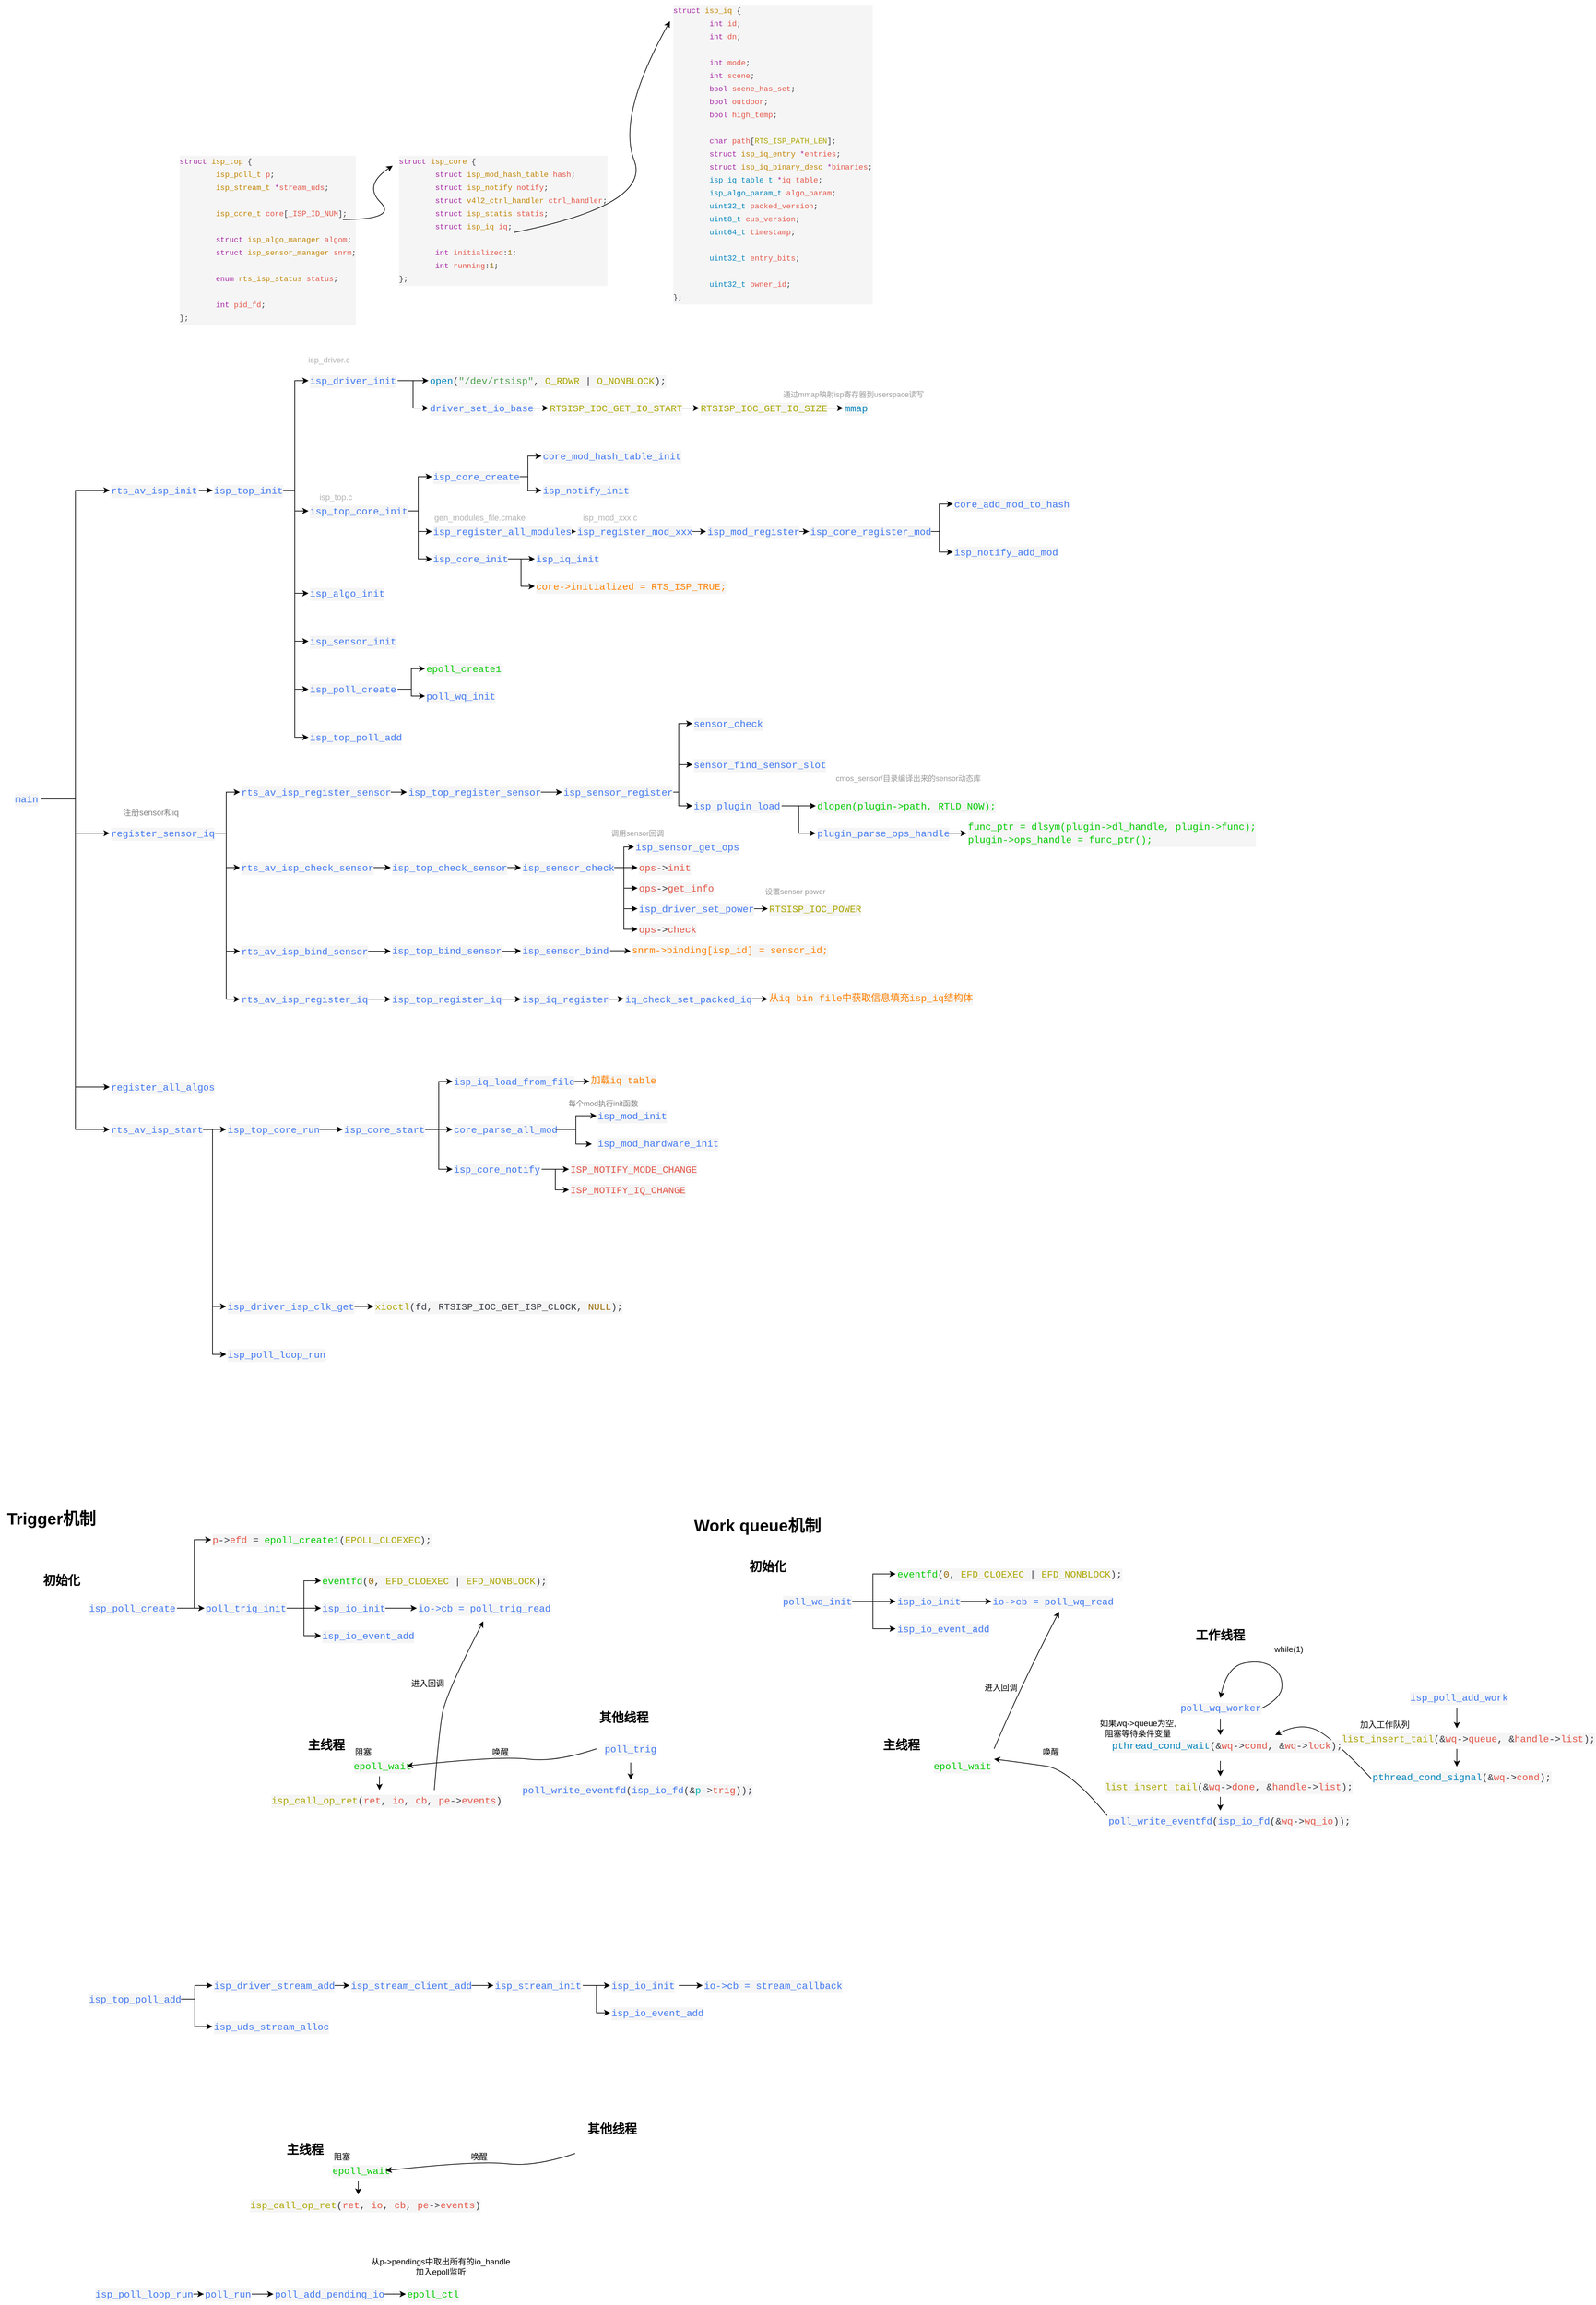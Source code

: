 <mxfile version="26.0.16">
  <diagram name="Page-1" id="7NI0cN8WIBlKeW79pLxh">
    <mxGraphModel dx="1514" dy="1938" grid="1" gridSize="10" guides="1" tooltips="1" connect="1" arrows="1" fold="1" page="1" pageScale="1" pageWidth="827" pageHeight="1169" math="0" shadow="0">
      <root>
        <mxCell id="0" />
        <mxCell id="1" parent="0" />
        <mxCell id="XKCDAz_21dTOhUU2t3bO-3" value="" style="edgeStyle=orthogonalEdgeStyle;rounded=0;orthogonalLoop=1;jettySize=auto;html=1;" parent="1" source="XKCDAz_21dTOhUU2t3bO-1" target="XKCDAz_21dTOhUU2t3bO-2" edge="1">
          <mxGeometry relative="1" as="geometry" />
        </mxCell>
        <mxCell id="XKCDAz_21dTOhUU2t3bO-1" value="&lt;div style=&quot;color: #383a42;background-color: #f5f5f5;font-family: Consolas, &#39;Courier New&#39;, monospace;font-weight: normal;font-size: 14px;line-height: 19px;white-space: pre;&quot;&gt;&lt;div&gt;&lt;span style=&quot;color: #4078f2;&quot;&gt;rts_av_isp_init&lt;/span&gt;&lt;/div&gt;&lt;/div&gt;" style="text;whiteSpace=wrap;html=1;" parent="1" vertex="1">
          <mxGeometry x="190" y="40" width="130" height="30" as="geometry" />
        </mxCell>
        <mxCell id="XKCDAz_21dTOhUU2t3bO-6" style="edgeStyle=orthogonalEdgeStyle;rounded=0;orthogonalLoop=1;jettySize=auto;html=1;exitX=1;exitY=0.5;exitDx=0;exitDy=0;entryX=0;entryY=0.5;entryDx=0;entryDy=0;" parent="1" source="XKCDAz_21dTOhUU2t3bO-2" target="XKCDAz_21dTOhUU2t3bO-4" edge="1">
          <mxGeometry relative="1" as="geometry" />
        </mxCell>
        <mxCell id="XKCDAz_21dTOhUU2t3bO-7" style="edgeStyle=orthogonalEdgeStyle;rounded=0;orthogonalLoop=1;jettySize=auto;html=1;exitX=1;exitY=0.5;exitDx=0;exitDy=0;entryX=0;entryY=0.5;entryDx=0;entryDy=0;" parent="1" source="XKCDAz_21dTOhUU2t3bO-2" target="XKCDAz_21dTOhUU2t3bO-5" edge="1">
          <mxGeometry relative="1" as="geometry" />
        </mxCell>
        <mxCell id="zwHW3op6i-iEvnCv9LnT-24" style="edgeStyle=orthogonalEdgeStyle;rounded=0;orthogonalLoop=1;jettySize=auto;html=1;exitX=1;exitY=0.5;exitDx=0;exitDy=0;entryX=0;entryY=0.5;entryDx=0;entryDy=0;" parent="1" source="XKCDAz_21dTOhUU2t3bO-2" target="zwHW3op6i-iEvnCv9LnT-23" edge="1">
          <mxGeometry relative="1" as="geometry" />
        </mxCell>
        <mxCell id="zwHW3op6i-iEvnCv9LnT-26" style="edgeStyle=orthogonalEdgeStyle;rounded=0;orthogonalLoop=1;jettySize=auto;html=1;exitX=1;exitY=0.5;exitDx=0;exitDy=0;entryX=0;entryY=0.5;entryDx=0;entryDy=0;" parent="1" source="XKCDAz_21dTOhUU2t3bO-2" target="zwHW3op6i-iEvnCv9LnT-25" edge="1">
          <mxGeometry relative="1" as="geometry" />
        </mxCell>
        <mxCell id="zwHW3op6i-iEvnCv9LnT-28" style="edgeStyle=orthogonalEdgeStyle;rounded=0;orthogonalLoop=1;jettySize=auto;html=1;exitX=1;exitY=0.5;exitDx=0;exitDy=0;entryX=0;entryY=0.5;entryDx=0;entryDy=0;" parent="1" source="XKCDAz_21dTOhUU2t3bO-2" target="zwHW3op6i-iEvnCv9LnT-27" edge="1">
          <mxGeometry relative="1" as="geometry" />
        </mxCell>
        <mxCell id="zwHW3op6i-iEvnCv9LnT-30" style="edgeStyle=orthogonalEdgeStyle;rounded=0;orthogonalLoop=1;jettySize=auto;html=1;exitX=1;exitY=0.5;exitDx=0;exitDy=0;entryX=0;entryY=0.5;entryDx=0;entryDy=0;" parent="1" source="XKCDAz_21dTOhUU2t3bO-2" target="zwHW3op6i-iEvnCv9LnT-29" edge="1">
          <mxGeometry relative="1" as="geometry" />
        </mxCell>
        <mxCell id="XKCDAz_21dTOhUU2t3bO-2" value="&lt;div style=&quot;color: #383a42;background-color: #f5f5f5;font-family: Consolas, &#39;Courier New&#39;, monospace;font-weight: normal;font-size: 14px;line-height: 19px;white-space: pre;&quot;&gt;&lt;div&gt;&lt;span style=&quot;color: #4078f2;&quot;&gt;isp_top_init&lt;/span&gt;&lt;/div&gt;&lt;/div&gt;" style="text;whiteSpace=wrap;html=1;" parent="1" vertex="1">
          <mxGeometry x="340" y="40" width="100" height="30" as="geometry" />
        </mxCell>
        <mxCell id="XKCDAz_21dTOhUU2t3bO-9" value="" style="edgeStyle=orthogonalEdgeStyle;rounded=0;orthogonalLoop=1;jettySize=auto;html=1;" parent="1" source="XKCDAz_21dTOhUU2t3bO-4" target="XKCDAz_21dTOhUU2t3bO-8" edge="1">
          <mxGeometry relative="1" as="geometry" />
        </mxCell>
        <mxCell id="juUuwl-fKoCdpQNm10XT-2" style="edgeStyle=orthogonalEdgeStyle;rounded=0;orthogonalLoop=1;jettySize=auto;html=1;exitX=1;exitY=0.5;exitDx=0;exitDy=0;entryX=0;entryY=0.5;entryDx=0;entryDy=0;" parent="1" source="XKCDAz_21dTOhUU2t3bO-4" target="juUuwl-fKoCdpQNm10XT-1" edge="1">
          <mxGeometry relative="1" as="geometry" />
        </mxCell>
        <mxCell id="XKCDAz_21dTOhUU2t3bO-4" value="&lt;div style=&quot;color: #383a42;background-color: #f5f5f5;font-family: Consolas, &#39;Courier New&#39;, monospace;font-weight: normal;font-size: 14px;line-height: 19px;white-space: pre;&quot;&gt;&lt;div&gt;&lt;span style=&quot;color: #4078f2;&quot;&gt;isp_driver_init&lt;/span&gt;&lt;/div&gt;&lt;/div&gt;" style="text;whiteSpace=wrap;html=1;" parent="1" vertex="1">
          <mxGeometry x="480" y="-120" width="130" height="30" as="geometry" />
        </mxCell>
        <mxCell id="zwHW3op6i-iEvnCv9LnT-2" style="edgeStyle=orthogonalEdgeStyle;rounded=0;orthogonalLoop=1;jettySize=auto;html=1;exitX=1;exitY=0.5;exitDx=0;exitDy=0;entryX=0;entryY=0.5;entryDx=0;entryDy=0;" parent="1" source="XKCDAz_21dTOhUU2t3bO-5" target="zwHW3op6i-iEvnCv9LnT-1" edge="1">
          <mxGeometry relative="1" as="geometry" />
        </mxCell>
        <mxCell id="zwHW3op6i-iEvnCv9LnT-4" style="edgeStyle=orthogonalEdgeStyle;rounded=0;orthogonalLoop=1;jettySize=auto;html=1;exitX=1;exitY=0.5;exitDx=0;exitDy=0;entryX=0;entryY=0.5;entryDx=0;entryDy=0;" parent="1" source="XKCDAz_21dTOhUU2t3bO-5" target="zwHW3op6i-iEvnCv9LnT-3" edge="1">
          <mxGeometry relative="1" as="geometry" />
        </mxCell>
        <mxCell id="zwHW3op6i-iEvnCv9LnT-6" style="edgeStyle=orthogonalEdgeStyle;rounded=0;orthogonalLoop=1;jettySize=auto;html=1;exitX=1;exitY=0.5;exitDx=0;exitDy=0;entryX=0;entryY=0.5;entryDx=0;entryDy=0;" parent="1" source="XKCDAz_21dTOhUU2t3bO-5" target="zwHW3op6i-iEvnCv9LnT-5" edge="1">
          <mxGeometry relative="1" as="geometry" />
        </mxCell>
        <mxCell id="XKCDAz_21dTOhUU2t3bO-5" value="&lt;div style=&quot;color: #383a42;background-color: #f5f5f5;font-family: Consolas, &#39;Courier New&#39;, monospace;font-weight: normal;font-size: 14px;line-height: 19px;white-space: pre;&quot;&gt;&lt;div&gt;&lt;span style=&quot;color: #4078f2;&quot;&gt;isp_top_core_init&lt;/span&gt;&lt;/div&gt;&lt;/div&gt;" style="text;whiteSpace=wrap;html=1;" parent="1" vertex="1">
          <mxGeometry x="480" y="70" width="140" height="30" as="geometry" />
        </mxCell>
        <mxCell id="XKCDAz_21dTOhUU2t3bO-8" value="&lt;div style=&quot;color: #383a42;background-color: #f5f5f5;font-family: Consolas, &#39;Courier New&#39;, monospace;font-weight: normal;font-size: 14px;line-height: 19px;white-space: pre;&quot;&gt;&lt;div&gt;&lt;span style=&quot;color: #0184bc;&quot;&gt;open&lt;/span&gt;&lt;span style=&quot;color: #383a42;&quot;&gt;(&lt;/span&gt;&lt;span style=&quot;color: #50a14f;&quot;&gt;&quot;/dev/rtsisp&quot;&lt;/span&gt;&lt;span style=&quot;color: #383a42;&quot;&gt;, &lt;/span&gt;&lt;span style=&quot;color: #aca600;&quot;&gt;O_RDWR&lt;/span&gt;&lt;span style=&quot;color: #383a42;&quot;&gt; &lt;/span&gt;&lt;span style=&quot;color: #383a42;&quot;&gt;|&lt;/span&gt;&lt;span style=&quot;color: #383a42;&quot;&gt; &lt;/span&gt;&lt;span style=&quot;color: #aca600;&quot;&gt;O_NONBLOCK&lt;/span&gt;&lt;span style=&quot;color: #383a42;&quot;&gt;);&lt;/span&gt;&lt;/div&gt;&lt;/div&gt;" style="text;whiteSpace=wrap;html=1;" parent="1" vertex="1">
          <mxGeometry x="655" y="-120" width="330" height="30" as="geometry" />
        </mxCell>
        <mxCell id="ht368XArrU7g4tb2RllO-55" style="edgeStyle=orthogonalEdgeStyle;rounded=0;orthogonalLoop=1;jettySize=auto;html=1;exitX=1;exitY=0.5;exitDx=0;exitDy=0;entryX=0;entryY=0.5;entryDx=0;entryDy=0;" parent="1" source="zwHW3op6i-iEvnCv9LnT-1" target="ht368XArrU7g4tb2RllO-53" edge="1">
          <mxGeometry relative="1" as="geometry" />
        </mxCell>
        <mxCell id="ht368XArrU7g4tb2RllO-56" style="edgeStyle=orthogonalEdgeStyle;rounded=0;orthogonalLoop=1;jettySize=auto;html=1;exitX=1;exitY=0.5;exitDx=0;exitDy=0;entryX=0;entryY=0.5;entryDx=0;entryDy=0;" parent="1" source="zwHW3op6i-iEvnCv9LnT-1" target="ht368XArrU7g4tb2RllO-54" edge="1">
          <mxGeometry relative="1" as="geometry" />
        </mxCell>
        <mxCell id="zwHW3op6i-iEvnCv9LnT-1" value="&lt;div style=&quot;color: #383a42;background-color: #f5f5f5;font-family: Consolas, &#39;Courier New&#39;, monospace;font-weight: normal;font-size: 14px;line-height: 19px;white-space: pre;&quot;&gt;&lt;div&gt;&lt;span style=&quot;color: #4078f2;&quot;&gt;isp_core_create&lt;/span&gt;&lt;/div&gt;&lt;/div&gt;" style="text;whiteSpace=wrap;html=1;" parent="1" vertex="1">
          <mxGeometry x="660" y="20" width="120" height="30" as="geometry" />
        </mxCell>
        <mxCell id="zwHW3op6i-iEvnCv9LnT-12" value="" style="edgeStyle=orthogonalEdgeStyle;rounded=0;orthogonalLoop=1;jettySize=auto;html=1;" parent="1" source="zwHW3op6i-iEvnCv9LnT-3" target="zwHW3op6i-iEvnCv9LnT-11" edge="1">
          <mxGeometry relative="1" as="geometry" />
        </mxCell>
        <mxCell id="zwHW3op6i-iEvnCv9LnT-3" value="&lt;div style=&quot;color: #383a42;background-color: #f5f5f5;font-family: Consolas, &#39;Courier New&#39;, monospace;font-weight: normal;font-size: 14px;line-height: 19px;white-space: pre;&quot;&gt;&lt;div&gt;&lt;span style=&quot;color: #4078f2;&quot;&gt;isp_register_all_modules&lt;/span&gt;&lt;/div&gt;&lt;/div&gt;" style="text;whiteSpace=wrap;html=1;" parent="1" vertex="1">
          <mxGeometry x="660" y="100" width="190" height="30" as="geometry" />
        </mxCell>
        <mxCell id="zwHW3op6i-iEvnCv9LnT-20" value="" style="edgeStyle=orthogonalEdgeStyle;rounded=0;orthogonalLoop=1;jettySize=auto;html=1;" parent="1" source="zwHW3op6i-iEvnCv9LnT-5" target="zwHW3op6i-iEvnCv9LnT-19" edge="1">
          <mxGeometry relative="1" as="geometry" />
        </mxCell>
        <mxCell id="zwHW3op6i-iEvnCv9LnT-22" style="edgeStyle=orthogonalEdgeStyle;rounded=0;orthogonalLoop=1;jettySize=auto;html=1;exitX=1;exitY=0.5;exitDx=0;exitDy=0;entryX=0;entryY=0.5;entryDx=0;entryDy=0;" parent="1" source="zwHW3op6i-iEvnCv9LnT-5" target="zwHW3op6i-iEvnCv9LnT-21" edge="1">
          <mxGeometry relative="1" as="geometry" />
        </mxCell>
        <mxCell id="zwHW3op6i-iEvnCv9LnT-5" value="&lt;div style=&quot;color: #383a42;background-color: #f5f5f5;font-family: Consolas, &#39;Courier New&#39;, monospace;font-weight: normal;font-size: 14px;line-height: 19px;white-space: pre;&quot;&gt;&lt;div&gt;&lt;span style=&quot;color: #4078f2;&quot;&gt;isp_core_init&lt;/span&gt;&lt;/div&gt;&lt;/div&gt;" style="text;whiteSpace=wrap;html=1;" parent="1" vertex="1">
          <mxGeometry x="660" y="140" width="110" height="30" as="geometry" />
        </mxCell>
        <mxCell id="zwHW3op6i-iEvnCv9LnT-7" value="&lt;font style=&quot;color: rgb(179, 179, 179);&quot;&gt;isp_top.c&lt;/font&gt;" style="text;html=1;align=center;verticalAlign=middle;whiteSpace=wrap;rounded=0;" parent="1" vertex="1">
          <mxGeometry x="490" y="50" width="60" height="30" as="geometry" />
        </mxCell>
        <mxCell id="zwHW3op6i-iEvnCv9LnT-8" value="&lt;font style=&quot;color: rgb(179, 179, 179);&quot;&gt;isp_driver.c&lt;/font&gt;" style="text;html=1;align=center;verticalAlign=middle;whiteSpace=wrap;rounded=0;" parent="1" vertex="1">
          <mxGeometry x="480" y="-150" width="60" height="30" as="geometry" />
        </mxCell>
        <mxCell id="zwHW3op6i-iEvnCv9LnT-10" value="&lt;font color=&quot;#b3b3b3&quot;&gt;gen_modules_file.cmake&lt;/font&gt;" style="text;html=1;align=center;verticalAlign=middle;whiteSpace=wrap;rounded=0;" parent="1" vertex="1">
          <mxGeometry x="650" y="80" width="160" height="30" as="geometry" />
        </mxCell>
        <mxCell id="zwHW3op6i-iEvnCv9LnT-15" value="" style="edgeStyle=orthogonalEdgeStyle;rounded=0;orthogonalLoop=1;jettySize=auto;html=1;" parent="1" source="zwHW3op6i-iEvnCv9LnT-11" target="zwHW3op6i-iEvnCv9LnT-14" edge="1">
          <mxGeometry relative="1" as="geometry" />
        </mxCell>
        <mxCell id="zwHW3op6i-iEvnCv9LnT-11" value="&lt;div style=&quot;color: rgb(56, 58, 66); background-color: rgb(245, 245, 245); font-family: Consolas, &amp;quot;Courier New&amp;quot;, monospace; font-weight: normal; font-size: 14px; line-height: 19px; white-space: pre;&quot;&gt;&lt;div&gt;&lt;span style=&quot;color: rgb(64, 120, 242);&quot;&gt;isp_register_mod_xxx&lt;/span&gt;&lt;/div&gt;&lt;/div&gt;" style="text;whiteSpace=wrap;html=1;" parent="1" vertex="1">
          <mxGeometry x="870" y="100" width="160" height="30" as="geometry" />
        </mxCell>
        <mxCell id="zwHW3op6i-iEvnCv9LnT-13" value="&lt;font color=&quot;#b3b3b3&quot;&gt;isp_mod_xxx.c&lt;/font&gt;" style="text;html=1;align=center;verticalAlign=middle;whiteSpace=wrap;rounded=0;" parent="1" vertex="1">
          <mxGeometry x="870" y="80" width="100" height="30" as="geometry" />
        </mxCell>
        <mxCell id="ht368XArrU7g4tb2RllO-47" value="" style="edgeStyle=orthogonalEdgeStyle;rounded=0;orthogonalLoop=1;jettySize=auto;html=1;" parent="1" source="zwHW3op6i-iEvnCv9LnT-14" target="ht368XArrU7g4tb2RllO-46" edge="1">
          <mxGeometry relative="1" as="geometry" />
        </mxCell>
        <mxCell id="zwHW3op6i-iEvnCv9LnT-14" value="&lt;div style=&quot;color: #383a42;background-color: #f5f5f5;font-family: Consolas, &#39;Courier New&#39;, monospace;font-weight: normal;font-size: 14px;line-height: 19px;white-space: pre;&quot;&gt;&lt;div&gt;&lt;span style=&quot;color: #4078f2;&quot;&gt;isp_mod_register&lt;/span&gt;&lt;/div&gt;&lt;/div&gt;" style="text;whiteSpace=wrap;html=1;" parent="1" vertex="1">
          <mxGeometry x="1060" y="100" width="130" height="30" as="geometry" />
        </mxCell>
        <mxCell id="zwHW3op6i-iEvnCv9LnT-16" value="&lt;div style=&quot;color: rgb(56, 58, 66); background-color: rgb(245, 245, 245); font-family: Consolas, &amp;quot;Courier New&amp;quot;, monospace; font-weight: normal; line-height: 19px; white-space: pre;&quot;&gt;&lt;div style=&quot;&quot;&gt;&lt;font style=&quot;font-size: 11px;&quot;&gt;&lt;span style=&quot;color: rgb(166, 38, 164);&quot;&gt;struct&lt;/span&gt;&lt;span style=&quot;color: rgb(56, 58, 66);&quot;&gt; &lt;/span&gt;&lt;span style=&quot;color: rgb(193, 132, 1);&quot;&gt;isp_top&lt;/span&gt;&lt;span style=&quot;color: rgb(56, 58, 66);&quot;&gt; {&lt;/span&gt;&lt;/font&gt;&lt;/div&gt;&lt;div style=&quot;&quot;&gt;&lt;font style=&quot;font-size: 11px;&quot;&gt;&lt;span style=&quot;color: rgb(56, 58, 66);&quot;&gt;&amp;nbsp; &amp;nbsp; &amp;nbsp; &amp;nbsp; &lt;/span&gt;&lt;span style=&quot;color: rgb(193, 132, 1);&quot;&gt;isp_poll_t&lt;/span&gt;&lt;span style=&quot;color: rgb(56, 58, 66);&quot;&gt; &lt;/span&gt;&lt;span style=&quot;color: rgb(228, 86, 73);&quot;&gt;p&lt;/span&gt;&lt;span style=&quot;color: rgb(56, 58, 66);&quot;&gt;;&lt;/span&gt;&lt;/font&gt;&lt;/div&gt;&lt;div style=&quot;&quot;&gt;&lt;font style=&quot;font-size: 11px;&quot;&gt;&lt;span style=&quot;color: rgb(56, 58, 66);&quot;&gt;&amp;nbsp; &amp;nbsp; &amp;nbsp; &amp;nbsp; &lt;/span&gt;&lt;span style=&quot;color: rgb(193, 132, 1);&quot;&gt;isp_stream_t&lt;/span&gt;&lt;span style=&quot;color: rgb(56, 58, 66);&quot;&gt; &lt;/span&gt;&lt;span style=&quot;color: rgb(166, 38, 164);&quot;&gt;*&lt;/span&gt;&lt;span style=&quot;color: rgb(228, 86, 73);&quot;&gt;stream_uds&lt;/span&gt;&lt;span style=&quot;color: rgb(56, 58, 66);&quot;&gt;;&lt;/span&gt;&lt;/font&gt;&lt;/div&gt;&lt;font style=&quot;font-size: 11px;&quot;&gt;&lt;br&gt;&lt;/font&gt;&lt;div style=&quot;&quot;&gt;&lt;font style=&quot;font-size: 11px;&quot;&gt;&lt;span style=&quot;color: rgb(56, 58, 66);&quot;&gt;&amp;nbsp; &amp;nbsp; &amp;nbsp; &amp;nbsp; &lt;/span&gt;&lt;span style=&quot;color: rgb(193, 132, 1);&quot;&gt;isp_core_t&lt;/span&gt;&lt;span style=&quot;color: rgb(56, 58, 66);&quot;&gt; &lt;/span&gt;&lt;span style=&quot;color: rgb(228, 86, 73);&quot;&gt;core&lt;/span&gt;&lt;span style=&quot;color: rgb(56, 58, 66);&quot;&gt;[&lt;/span&gt;&lt;span style=&quot;color: rgb(228, 86, 73);&quot;&gt;_ISP_ID_NUM&lt;/span&gt;&lt;span style=&quot;color: rgb(56, 58, 66);&quot;&gt;];&lt;/span&gt;&lt;/font&gt;&lt;/div&gt;&lt;font style=&quot;font-size: 11px;&quot;&gt;&lt;br&gt;&lt;/font&gt;&lt;div style=&quot;&quot;&gt;&lt;font style=&quot;font-size: 11px;&quot;&gt;&lt;span style=&quot;color: rgb(56, 58, 66);&quot;&gt;&amp;nbsp; &amp;nbsp; &amp;nbsp; &amp;nbsp; &lt;/span&gt;&lt;span style=&quot;color: rgb(166, 38, 164);&quot;&gt;struct&lt;/span&gt;&lt;span style=&quot;color: rgb(56, 58, 66);&quot;&gt; &lt;/span&gt;&lt;span style=&quot;color: rgb(193, 132, 1);&quot;&gt;isp_algo_manager&lt;/span&gt;&lt;span style=&quot;color: rgb(56, 58, 66);&quot;&gt; &lt;/span&gt;&lt;span style=&quot;color: rgb(228, 86, 73);&quot;&gt;algom&lt;/span&gt;&lt;span style=&quot;color: rgb(56, 58, 66);&quot;&gt;;&lt;/span&gt;&lt;/font&gt;&lt;/div&gt;&lt;div style=&quot;&quot;&gt;&lt;font style=&quot;font-size: 11px;&quot;&gt;&lt;span style=&quot;color: rgb(56, 58, 66);&quot;&gt;&amp;nbsp; &amp;nbsp; &amp;nbsp; &amp;nbsp; &lt;/span&gt;&lt;span style=&quot;color: rgb(166, 38, 164);&quot;&gt;struct&lt;/span&gt;&lt;span style=&quot;color: rgb(56, 58, 66);&quot;&gt; &lt;/span&gt;&lt;span style=&quot;color: rgb(193, 132, 1);&quot;&gt;isp_sensor_manager&lt;/span&gt;&lt;span style=&quot;color: rgb(56, 58, 66);&quot;&gt; &lt;/span&gt;&lt;span style=&quot;color: rgb(228, 86, 73);&quot;&gt;snrm&lt;/span&gt;&lt;span style=&quot;color: rgb(56, 58, 66);&quot;&gt;;&lt;/span&gt;&lt;/font&gt;&lt;/div&gt;&lt;font style=&quot;font-size: 11px;&quot;&gt;&lt;br&gt;&lt;/font&gt;&lt;div style=&quot;&quot;&gt;&lt;font style=&quot;font-size: 11px;&quot;&gt;&lt;span style=&quot;color: rgb(56, 58, 66);&quot;&gt;&amp;nbsp; &amp;nbsp; &amp;nbsp; &amp;nbsp; &lt;/span&gt;&lt;span style=&quot;color: rgb(166, 38, 164);&quot;&gt;enum&lt;/span&gt;&lt;span style=&quot;color: rgb(56, 58, 66);&quot;&gt; &lt;/span&gt;&lt;span style=&quot;color: rgb(193, 132, 1);&quot;&gt;rts_isp_status&lt;/span&gt;&lt;span style=&quot;color: rgb(56, 58, 66);&quot;&gt; &lt;/span&gt;&lt;span style=&quot;color: rgb(228, 86, 73);&quot;&gt;status&lt;/span&gt;&lt;span style=&quot;color: rgb(56, 58, 66);&quot;&gt;;&lt;/span&gt;&lt;/font&gt;&lt;/div&gt;&lt;font style=&quot;font-size: 11px;&quot;&gt;&lt;br&gt;&lt;/font&gt;&lt;div style=&quot;&quot;&gt;&lt;font style=&quot;font-size: 11px;&quot;&gt;&lt;span style=&quot;color: rgb(56, 58, 66);&quot;&gt;&amp;nbsp; &amp;nbsp; &amp;nbsp; &amp;nbsp; &lt;/span&gt;&lt;span style=&quot;color: rgb(166, 38, 164);&quot;&gt;int&lt;/span&gt;&lt;span style=&quot;color: rgb(56, 58, 66);&quot;&gt; &lt;/span&gt;&lt;span style=&quot;color: rgb(228, 86, 73);&quot;&gt;pid_fd&lt;/span&gt;&lt;span style=&quot;color: rgb(56, 58, 66);&quot;&gt;;&lt;/span&gt;&lt;/font&gt;&lt;/div&gt;&lt;div style=&quot;&quot;&gt;&lt;span style=&quot;color: rgb(56, 58, 66);&quot;&gt;&lt;font style=&quot;font-size: 11px;&quot;&gt;};&lt;/font&gt;&lt;/span&gt;&lt;/div&gt;&lt;/div&gt;" style="text;whiteSpace=wrap;html=1;" parent="1" vertex="1">
          <mxGeometry x="290" y="-440" width="250" height="260" as="geometry" />
        </mxCell>
        <mxCell id="zwHW3op6i-iEvnCv9LnT-17" value="&lt;div style=&quot;color: rgb(56, 58, 66); background-color: rgb(245, 245, 245); font-family: Consolas, &amp;quot;Courier New&amp;quot;, monospace; font-weight: normal; line-height: 19px; white-space: pre;&quot;&gt;&lt;div style=&quot;&quot;&gt;&lt;font style=&quot;font-size: 11px;&quot;&gt;&lt;span style=&quot;color: rgb(166, 38, 164);&quot;&gt;struct&lt;/span&gt;&lt;span style=&quot;color: rgb(56, 58, 66);&quot;&gt; &lt;/span&gt;&lt;span style=&quot;color: rgb(193, 132, 1);&quot;&gt;isp_core&lt;/span&gt;&lt;span style=&quot;color: rgb(56, 58, 66);&quot;&gt; {&lt;/span&gt;&lt;/font&gt;&lt;/div&gt;&lt;div style=&quot;&quot;&gt;&lt;font style=&quot;font-size: 11px;&quot;&gt;&lt;span style=&quot;color: rgb(56, 58, 66);&quot;&gt;&amp;nbsp; &amp;nbsp; &amp;nbsp; &amp;nbsp; &lt;/span&gt;&lt;span style=&quot;color: rgb(166, 38, 164);&quot;&gt;struct&lt;/span&gt;&lt;span style=&quot;color: rgb(56, 58, 66);&quot;&gt; &lt;/span&gt;&lt;span style=&quot;color: rgb(193, 132, 1);&quot;&gt;isp_mod_hash_table&lt;/span&gt;&lt;span style=&quot;color: rgb(56, 58, 66);&quot;&gt; &lt;/span&gt;&lt;span style=&quot;color: rgb(228, 86, 73);&quot;&gt;hash&lt;/span&gt;&lt;span style=&quot;color: rgb(56, 58, 66);&quot;&gt;;&lt;/span&gt;&lt;/font&gt;&lt;/div&gt;&lt;div style=&quot;&quot;&gt;&lt;font style=&quot;font-size: 11px;&quot;&gt;&lt;span style=&quot;color: rgb(56, 58, 66);&quot;&gt;&amp;nbsp; &amp;nbsp; &amp;nbsp; &amp;nbsp; &lt;/span&gt;&lt;span style=&quot;color: rgb(166, 38, 164);&quot;&gt;struct&lt;/span&gt;&lt;span style=&quot;color: rgb(56, 58, 66);&quot;&gt; &lt;/span&gt;&lt;span style=&quot;color: rgb(193, 132, 1);&quot;&gt;isp_notify&lt;/span&gt;&lt;span style=&quot;color: rgb(56, 58, 66);&quot;&gt; &lt;/span&gt;&lt;span style=&quot;color: rgb(228, 86, 73);&quot;&gt;notify&lt;/span&gt;&lt;span style=&quot;color: rgb(56, 58, 66);&quot;&gt;;&lt;/span&gt;&lt;/font&gt;&lt;/div&gt;&lt;div style=&quot;&quot;&gt;&lt;font style=&quot;font-size: 11px;&quot;&gt;&lt;span style=&quot;color: rgb(56, 58, 66);&quot;&gt;&amp;nbsp; &amp;nbsp; &amp;nbsp; &amp;nbsp; &lt;/span&gt;&lt;span style=&quot;color: rgb(166, 38, 164);&quot;&gt;struct&lt;/span&gt;&lt;span style=&quot;color: rgb(56, 58, 66);&quot;&gt; &lt;/span&gt;&lt;span style=&quot;color: rgb(193, 132, 1);&quot;&gt;v4l2_ctrl_handler&lt;/span&gt;&lt;span style=&quot;color: rgb(56, 58, 66);&quot;&gt; &lt;/span&gt;&lt;span style=&quot;color: rgb(228, 86, 73);&quot;&gt;ctrl_handler&lt;/span&gt;&lt;span style=&quot;color: rgb(56, 58, 66);&quot;&gt;;&lt;/span&gt;&lt;/font&gt;&lt;/div&gt;&lt;div style=&quot;&quot;&gt;&lt;font style=&quot;font-size: 11px;&quot;&gt;&lt;span style=&quot;color: rgb(56, 58, 66);&quot;&gt;&amp;nbsp; &amp;nbsp; &amp;nbsp; &amp;nbsp; &lt;/span&gt;&lt;span style=&quot;color: rgb(166, 38, 164);&quot;&gt;struct&lt;/span&gt;&lt;span style=&quot;color: rgb(56, 58, 66);&quot;&gt; &lt;/span&gt;&lt;span style=&quot;color: rgb(193, 132, 1);&quot;&gt;isp_statis&lt;/span&gt;&lt;span style=&quot;color: rgb(56, 58, 66);&quot;&gt; &lt;/span&gt;&lt;span style=&quot;color: rgb(228, 86, 73);&quot;&gt;statis&lt;/span&gt;&lt;span style=&quot;color: rgb(56, 58, 66);&quot;&gt;;&lt;/span&gt;&lt;/font&gt;&lt;/div&gt;&lt;div style=&quot;&quot;&gt;&lt;font style=&quot;font-size: 11px;&quot;&gt;&lt;span style=&quot;color: rgb(56, 58, 66);&quot;&gt;&amp;nbsp; &amp;nbsp; &amp;nbsp; &amp;nbsp; &lt;/span&gt;&lt;span style=&quot;color: rgb(166, 38, 164);&quot;&gt;struct&lt;/span&gt;&lt;span style=&quot;color: rgb(56, 58, 66);&quot;&gt; &lt;/span&gt;&lt;span style=&quot;color: rgb(193, 132, 1);&quot;&gt;isp_iq&lt;/span&gt;&lt;span style=&quot;color: rgb(56, 58, 66);&quot;&gt; &lt;/span&gt;&lt;span style=&quot;color: rgb(228, 86, 73);&quot;&gt;iq&lt;/span&gt;&lt;span style=&quot;color: rgb(56, 58, 66);&quot;&gt;;&lt;/span&gt;&lt;/font&gt;&lt;/div&gt;&lt;font style=&quot;font-size: 11px;&quot;&gt;&lt;br&gt;&lt;/font&gt;&lt;div style=&quot;&quot;&gt;&lt;font style=&quot;font-size: 11px;&quot;&gt;&lt;span style=&quot;color: rgb(56, 58, 66);&quot;&gt;&amp;nbsp; &amp;nbsp; &amp;nbsp; &amp;nbsp; &lt;/span&gt;&lt;span style=&quot;color: rgb(166, 38, 164);&quot;&gt;int&lt;/span&gt;&lt;span style=&quot;color: rgb(56, 58, 66);&quot;&gt; &lt;/span&gt;&lt;span style=&quot;color: rgb(228, 86, 73);&quot;&gt;initialized&lt;/span&gt;&lt;span style=&quot;color: rgb(56, 58, 66);&quot;&gt;:&lt;/span&gt;&lt;span style=&quot;color: rgb(152, 104, 1);&quot;&gt;1&lt;/span&gt;&lt;span style=&quot;color: rgb(56, 58, 66);&quot;&gt;;&lt;/span&gt;&lt;/font&gt;&lt;/div&gt;&lt;div style=&quot;&quot;&gt;&lt;font style=&quot;font-size: 11px;&quot;&gt;&lt;span style=&quot;color: rgb(56, 58, 66);&quot;&gt;&amp;nbsp; &amp;nbsp; &amp;nbsp; &amp;nbsp; &lt;/span&gt;&lt;span style=&quot;color: rgb(166, 38, 164);&quot;&gt;int&lt;/span&gt;&lt;span style=&quot;color: rgb(56, 58, 66);&quot;&gt; &lt;/span&gt;&lt;span style=&quot;color: rgb(228, 86, 73);&quot;&gt;running&lt;/span&gt;&lt;span style=&quot;color: rgb(56, 58, 66);&quot;&gt;:&lt;/span&gt;&lt;span style=&quot;color: rgb(152, 104, 1);&quot;&gt;1&lt;/span&gt;&lt;span style=&quot;color: rgb(56, 58, 66);&quot;&gt;;&lt;/span&gt;&lt;/font&gt;&lt;/div&gt;&lt;div style=&quot;&quot;&gt;&lt;span style=&quot;color: rgb(56, 58, 66);&quot;&gt;&lt;font style=&quot;font-size: 11px;&quot;&gt;};&lt;/font&gt;&lt;/span&gt;&lt;/div&gt;&lt;/div&gt;" style="text;whiteSpace=wrap;html=1;" parent="1" vertex="1">
          <mxGeometry x="610" y="-440" width="290" height="210" as="geometry" />
        </mxCell>
        <mxCell id="zwHW3op6i-iEvnCv9LnT-18" value="" style="curved=1;endArrow=classic;html=1;rounded=0;exitX=0.96;exitY=0.385;exitDx=0;exitDy=0;exitPerimeter=0;entryX=-0.025;entryY=0.103;entryDx=0;entryDy=0;entryPerimeter=0;" parent="1" source="zwHW3op6i-iEvnCv9LnT-16" target="zwHW3op6i-iEvnCv9LnT-17" edge="1">
          <mxGeometry width="50" height="50" relative="1" as="geometry">
            <mxPoint x="560" y="-340" as="sourcePoint" />
            <mxPoint x="620" y="-420" as="targetPoint" />
            <Array as="points">
              <mxPoint x="610" y="-340" />
              <mxPoint x="560" y="-390" />
            </Array>
          </mxGeometry>
        </mxCell>
        <mxCell id="zwHW3op6i-iEvnCv9LnT-19" value="&lt;div style=&quot;color: #383a42;background-color: #f5f5f5;font-family: Consolas, &#39;Courier New&#39;, monospace;font-weight: normal;font-size: 14px;line-height: 19px;white-space: pre;&quot;&gt;&lt;div&gt;&lt;span style=&quot;color: #4078f2;&quot;&gt;isp_iq_init&lt;/span&gt;&lt;/div&gt;&lt;/div&gt;" style="text;whiteSpace=wrap;html=1;" parent="1" vertex="1">
          <mxGeometry x="810" y="140" width="90" height="30" as="geometry" />
        </mxCell>
        <mxCell id="zwHW3op6i-iEvnCv9LnT-21" value="&lt;div style=&quot;background-color: rgb(245, 245, 245); font-family: Consolas, &amp;quot;Courier New&amp;quot;, monospace; font-weight: normal; font-size: 14px; line-height: 19px; white-space: pre;&quot;&gt;&lt;div style=&quot;&quot;&gt;&lt;font style=&quot;color: rgb(255, 128, 0);&quot;&gt;core-&amp;gt;initialized = RTS_ISP_TRUE;&lt;/font&gt;&lt;/div&gt;&lt;/div&gt;" style="text;whiteSpace=wrap;html=1;" parent="1" vertex="1">
          <mxGeometry x="810" y="180" width="260" height="30" as="geometry" />
        </mxCell>
        <mxCell id="zwHW3op6i-iEvnCv9LnT-23" value="&lt;div style=&quot;color: #383a42;background-color: #f5f5f5;font-family: Consolas, &#39;Courier New&#39;, monospace;font-weight: normal;font-size: 14px;line-height: 19px;white-space: pre;&quot;&gt;&lt;div&gt;&lt;span style=&quot;color: #4078f2;&quot;&gt;isp_algo_init&lt;/span&gt;&lt;/div&gt;&lt;/div&gt;" style="text;whiteSpace=wrap;html=1;" parent="1" vertex="1">
          <mxGeometry x="480" y="190" width="110" height="30" as="geometry" />
        </mxCell>
        <mxCell id="zwHW3op6i-iEvnCv9LnT-25" value="&lt;div style=&quot;color: #383a42;background-color: #f5f5f5;font-family: Consolas, &#39;Courier New&#39;, monospace;font-weight: normal;font-size: 14px;line-height: 19px;white-space: pre;&quot;&gt;&lt;div&gt;&lt;span style=&quot;color: #4078f2;&quot;&gt;isp_sensor_init&lt;/span&gt;&lt;/div&gt;&lt;/div&gt;" style="text;whiteSpace=wrap;html=1;" parent="1" vertex="1">
          <mxGeometry x="480" y="260" width="130" height="30" as="geometry" />
        </mxCell>
        <mxCell id="zwHW3op6i-iEvnCv9LnT-32" style="edgeStyle=orthogonalEdgeStyle;rounded=0;orthogonalLoop=1;jettySize=auto;html=1;exitX=1;exitY=0.5;exitDx=0;exitDy=0;entryX=0;entryY=0.5;entryDx=0;entryDy=0;" parent="1" source="zwHW3op6i-iEvnCv9LnT-27" target="zwHW3op6i-iEvnCv9LnT-31" edge="1">
          <mxGeometry relative="1" as="geometry" />
        </mxCell>
        <mxCell id="zwHW3op6i-iEvnCv9LnT-34" style="edgeStyle=orthogonalEdgeStyle;rounded=0;orthogonalLoop=1;jettySize=auto;html=1;exitX=1;exitY=0.5;exitDx=0;exitDy=0;entryX=0;entryY=0.5;entryDx=0;entryDy=0;" parent="1" source="zwHW3op6i-iEvnCv9LnT-27" target="zwHW3op6i-iEvnCv9LnT-33" edge="1">
          <mxGeometry relative="1" as="geometry" />
        </mxCell>
        <mxCell id="zwHW3op6i-iEvnCv9LnT-27" value="&lt;div style=&quot;color: #383a42;background-color: #f5f5f5;font-family: Consolas, &#39;Courier New&#39;, monospace;font-weight: normal;font-size: 14px;line-height: 19px;white-space: pre;&quot;&gt;&lt;div&gt;&lt;span style=&quot;color: #4078f2;&quot;&gt;isp_poll_create&lt;/span&gt;&lt;/div&gt;&lt;/div&gt;" style="text;whiteSpace=wrap;html=1;" parent="1" vertex="1">
          <mxGeometry x="480" y="330" width="130" height="30" as="geometry" />
        </mxCell>
        <mxCell id="zwHW3op6i-iEvnCv9LnT-29" value="&lt;div style=&quot;color: #383a42;background-color: #f5f5f5;font-family: Consolas, &#39;Courier New&#39;, monospace;font-weight: normal;font-size: 14px;line-height: 19px;white-space: pre;&quot;&gt;&lt;div&gt;&lt;span style=&quot;color: #4078f2;&quot;&gt;isp_top_poll_add&lt;/span&gt;&lt;/div&gt;&lt;/div&gt;" style="text;whiteSpace=wrap;html=1;" parent="1" vertex="1">
          <mxGeometry x="480" y="400" width="130" height="30" as="geometry" />
        </mxCell>
        <mxCell id="zwHW3op6i-iEvnCv9LnT-31" value="&lt;div style=&quot;background-color: rgb(245, 245, 245); font-family: Consolas, &amp;quot;Courier New&amp;quot;, monospace; font-weight: normal; font-size: 14px; line-height: 19px; white-space: pre;&quot;&gt;&lt;div style=&quot;&quot;&gt;&lt;span&gt;&lt;font style=&quot;color: rgb(0, 204, 0);&quot;&gt;epoll_create1&lt;/font&gt;&lt;/span&gt;&lt;/div&gt;&lt;/div&gt;" style="text;whiteSpace=wrap;html=1;" parent="1" vertex="1">
          <mxGeometry x="650" y="300" width="110" height="30" as="geometry" />
        </mxCell>
        <mxCell id="zwHW3op6i-iEvnCv9LnT-33" value="&lt;div style=&quot;color: #383a42;background-color: #f5f5f5;font-family: Consolas, &#39;Courier New&#39;, monospace;font-weight: normal;font-size: 14px;line-height: 19px;white-space: pre;&quot;&gt;&lt;div&gt;&lt;span style=&quot;color: #4078f2;&quot;&gt;poll_wq_init&lt;/span&gt;&lt;/div&gt;&lt;/div&gt;" style="text;whiteSpace=wrap;html=1;" parent="1" vertex="1">
          <mxGeometry x="650" y="340" width="100" height="30" as="geometry" />
        </mxCell>
        <mxCell id="ht368XArrU7g4tb2RllO-28" style="edgeStyle=orthogonalEdgeStyle;rounded=0;orthogonalLoop=1;jettySize=auto;html=1;exitX=1;exitY=0.5;exitDx=0;exitDy=0;entryX=0;entryY=0.5;entryDx=0;entryDy=0;" parent="1" source="ht368XArrU7g4tb2RllO-2" target="ht368XArrU7g4tb2RllO-26" edge="1">
          <mxGeometry relative="1" as="geometry" />
        </mxCell>
        <mxCell id="ht368XArrU7g4tb2RllO-29" style="edgeStyle=orthogonalEdgeStyle;rounded=0;orthogonalLoop=1;jettySize=auto;html=1;exitX=1;exitY=0.5;exitDx=0;exitDy=0;entryX=0;entryY=0.5;entryDx=0;entryDy=0;" parent="1" source="ht368XArrU7g4tb2RllO-2" target="ht368XArrU7g4tb2RllO-27" edge="1">
          <mxGeometry relative="1" as="geometry" />
        </mxCell>
        <mxCell id="juUuwl-fKoCdpQNm10XT-11" style="edgeStyle=orthogonalEdgeStyle;rounded=0;orthogonalLoop=1;jettySize=auto;html=1;exitX=1;exitY=0.5;exitDx=0;exitDy=0;entryX=0;entryY=0.5;entryDx=0;entryDy=0;" parent="1" source="ht368XArrU7g4tb2RllO-2" target="juUuwl-fKoCdpQNm10XT-10" edge="1">
          <mxGeometry relative="1" as="geometry" />
        </mxCell>
        <mxCell id="juUuwl-fKoCdpQNm10XT-16" style="edgeStyle=orthogonalEdgeStyle;rounded=0;orthogonalLoop=1;jettySize=auto;html=1;exitX=1;exitY=0.5;exitDx=0;exitDy=0;entryX=0;entryY=0.5;entryDx=0;entryDy=0;" parent="1" source="ht368XArrU7g4tb2RllO-2" target="ht368XArrU7g4tb2RllO-7" edge="1">
          <mxGeometry relative="1" as="geometry" />
        </mxCell>
        <mxCell id="ht368XArrU7g4tb2RllO-2" value="&lt;div style=&quot;color: #383a42;background-color: #f5f5f5;font-family: Consolas, &#39;Courier New&#39;, monospace;font-weight: normal;font-size: 14px;line-height: 19px;white-space: pre;&quot;&gt;&lt;div&gt;&lt;span style=&quot;color: #4078f2;&quot;&gt;register_sensor_iq&lt;/span&gt;&lt;/div&gt;&lt;/div&gt;" style="text;whiteSpace=wrap;html=1;" parent="1" vertex="1">
          <mxGeometry x="190" y="540" width="150" height="30" as="geometry" />
        </mxCell>
        <mxCell id="ht368XArrU7g4tb2RllO-5" style="edgeStyle=orthogonalEdgeStyle;rounded=0;orthogonalLoop=1;jettySize=auto;html=1;exitX=1;exitY=0.5;exitDx=0;exitDy=0;entryX=0;entryY=0.5;entryDx=0;entryDy=0;" parent="1" source="ht368XArrU7g4tb2RllO-4" target="XKCDAz_21dTOhUU2t3bO-1" edge="1">
          <mxGeometry relative="1" as="geometry" />
        </mxCell>
        <mxCell id="ht368XArrU7g4tb2RllO-6" style="edgeStyle=orthogonalEdgeStyle;rounded=0;orthogonalLoop=1;jettySize=auto;html=1;exitX=1;exitY=0.5;exitDx=0;exitDy=0;entryX=0;entryY=0.5;entryDx=0;entryDy=0;" parent="1" source="ht368XArrU7g4tb2RllO-4" target="ht368XArrU7g4tb2RllO-2" edge="1">
          <mxGeometry relative="1" as="geometry" />
        </mxCell>
        <mxCell id="ht368XArrU7g4tb2RllO-40" style="edgeStyle=orthogonalEdgeStyle;rounded=0;orthogonalLoop=1;jettySize=auto;html=1;exitX=1;exitY=0.5;exitDx=0;exitDy=0;entryX=0;entryY=0.5;entryDx=0;entryDy=0;" parent="1" source="ht368XArrU7g4tb2RllO-4" target="ht368XArrU7g4tb2RllO-39" edge="1">
          <mxGeometry relative="1" as="geometry" />
        </mxCell>
        <mxCell id="ht368XArrU7g4tb2RllO-41" style="edgeStyle=orthogonalEdgeStyle;rounded=0;orthogonalLoop=1;jettySize=auto;html=1;exitX=1;exitY=0.5;exitDx=0;exitDy=0;entryX=0;entryY=0.5;entryDx=0;entryDy=0;" parent="1" source="ht368XArrU7g4tb2RllO-4" target="ht368XArrU7g4tb2RllO-38" edge="1">
          <mxGeometry relative="1" as="geometry" />
        </mxCell>
        <mxCell id="ht368XArrU7g4tb2RllO-4" value="&lt;div style=&quot;color: rgb(56, 58, 66); background-color: rgb(245, 245, 245); font-family: Consolas, &amp;quot;Courier New&amp;quot;, monospace; font-weight: normal; font-size: 14px; line-height: 19px; white-space: pre;&quot;&gt;&lt;div&gt;&lt;span style=&quot;color: rgb(64, 120, 242);&quot;&gt;main&lt;/span&gt;&lt;/div&gt;&lt;/div&gt;" style="text;whiteSpace=wrap;html=1;" parent="1" vertex="1">
          <mxGeometry x="50" y="490" width="40" height="30" as="geometry" />
        </mxCell>
        <mxCell id="ht368XArrU7g4tb2RllO-10" value="" style="edgeStyle=orthogonalEdgeStyle;rounded=0;orthogonalLoop=1;jettySize=auto;html=1;" parent="1" source="ht368XArrU7g4tb2RllO-7" target="ht368XArrU7g4tb2RllO-9" edge="1">
          <mxGeometry relative="1" as="geometry" />
        </mxCell>
        <mxCell id="ht368XArrU7g4tb2RllO-7" value="&lt;div style=&quot;color: #383a42;background-color: #f5f5f5;font-family: Consolas, &#39;Courier New&#39;, monospace;font-weight: normal;font-size: 14px;line-height: 19px;white-space: pre;&quot;&gt;&lt;div&gt;&lt;span style=&quot;color: #4078f2;&quot;&gt;rts_av_isp_register_sensor&lt;/span&gt;&lt;/div&gt;&lt;/div&gt;" style="text;whiteSpace=wrap;html=1;" parent="1" vertex="1">
          <mxGeometry x="380" y="480" width="210" height="30" as="geometry" />
        </mxCell>
        <mxCell id="ht368XArrU7g4tb2RllO-12" value="" style="edgeStyle=orthogonalEdgeStyle;rounded=0;orthogonalLoop=1;jettySize=auto;html=1;" parent="1" source="ht368XArrU7g4tb2RllO-9" target="ht368XArrU7g4tb2RllO-11" edge="1">
          <mxGeometry relative="1" as="geometry" />
        </mxCell>
        <mxCell id="ht368XArrU7g4tb2RllO-9" value="&lt;div style=&quot;color: #383a42;background-color: #f5f5f5;font-family: Consolas, &#39;Courier New&#39;, monospace;font-weight: normal;font-size: 14px;line-height: 19px;white-space: pre;&quot;&gt;&lt;div&gt;&lt;span style=&quot;color: #4078f2;&quot;&gt;isp_top_register_sensor&lt;/span&gt;&lt;/div&gt;&lt;/div&gt;" style="text;whiteSpace=wrap;html=1;" parent="1" vertex="1">
          <mxGeometry x="623.5" y="480" width="183" height="30" as="geometry" />
        </mxCell>
        <mxCell id="ht368XArrU7g4tb2RllO-16" style="edgeStyle=orthogonalEdgeStyle;rounded=0;orthogonalLoop=1;jettySize=auto;html=1;exitX=1;exitY=0.5;exitDx=0;exitDy=0;entryX=0;entryY=0.5;entryDx=0;entryDy=0;" parent="1" source="ht368XArrU7g4tb2RllO-11" target="ht368XArrU7g4tb2RllO-13" edge="1">
          <mxGeometry relative="1" as="geometry" />
        </mxCell>
        <mxCell id="ht368XArrU7g4tb2RllO-17" style="edgeStyle=orthogonalEdgeStyle;rounded=0;orthogonalLoop=1;jettySize=auto;html=1;exitX=1;exitY=0.5;exitDx=0;exitDy=0;entryX=0;entryY=0.5;entryDx=0;entryDy=0;" parent="1" source="ht368XArrU7g4tb2RllO-11" target="ht368XArrU7g4tb2RllO-14" edge="1">
          <mxGeometry relative="1" as="geometry" />
        </mxCell>
        <mxCell id="ht368XArrU7g4tb2RllO-18" style="edgeStyle=orthogonalEdgeStyle;rounded=0;orthogonalLoop=1;jettySize=auto;html=1;exitX=1;exitY=0.5;exitDx=0;exitDy=0;entryX=0;entryY=0.5;entryDx=0;entryDy=0;" parent="1" source="ht368XArrU7g4tb2RllO-11" target="ht368XArrU7g4tb2RllO-15" edge="1">
          <mxGeometry relative="1" as="geometry" />
        </mxCell>
        <mxCell id="ht368XArrU7g4tb2RllO-11" value="&lt;div style=&quot;color: #383a42;background-color: #f5f5f5;font-family: Consolas, &#39;Courier New&#39;, monospace;font-weight: normal;font-size: 14px;line-height: 19px;white-space: pre;&quot;&gt;&lt;div&gt;&lt;span style=&quot;color: #4078f2;&quot;&gt;isp_sensor_register&lt;/span&gt;&lt;/div&gt;&lt;/div&gt;" style="text;whiteSpace=wrap;html=1;" parent="1" vertex="1">
          <mxGeometry x="850" y="480" width="150" height="30" as="geometry" />
        </mxCell>
        <mxCell id="ht368XArrU7g4tb2RllO-13" value="&lt;div style=&quot;color: #383a42;background-color: #f5f5f5;font-family: Consolas, &#39;Courier New&#39;, monospace;font-weight: normal;font-size: 14px;line-height: 19px;white-space: pre;&quot;&gt;&lt;div&gt;&lt;span style=&quot;color: #4078f2;&quot;&gt;sensor_check&lt;/span&gt;&lt;/div&gt;&lt;/div&gt;" style="text;whiteSpace=wrap;html=1;" parent="1" vertex="1">
          <mxGeometry x="1040" y="380" width="100" height="30" as="geometry" />
        </mxCell>
        <mxCell id="ht368XArrU7g4tb2RllO-14" value="&lt;div style=&quot;color: #383a42;background-color: #f5f5f5;font-family: Consolas, &#39;Courier New&#39;, monospace;font-weight: normal;font-size: 14px;line-height: 19px;white-space: pre;&quot;&gt;&lt;div&gt;&lt;span style=&quot;color: #4078f2;&quot;&gt;sensor_find_sensor_slot&lt;/span&gt;&lt;/div&gt;&lt;/div&gt;" style="text;whiteSpace=wrap;html=1;" parent="1" vertex="1">
          <mxGeometry x="1040" y="440" width="190" height="30" as="geometry" />
        </mxCell>
        <mxCell id="ht368XArrU7g4tb2RllO-23" style="edgeStyle=orthogonalEdgeStyle;rounded=0;orthogonalLoop=1;jettySize=auto;html=1;exitX=1;exitY=0.5;exitDx=0;exitDy=0;entryX=0;entryY=0.5;entryDx=0;entryDy=0;" parent="1" source="ht368XArrU7g4tb2RllO-15" target="ht368XArrU7g4tb2RllO-19" edge="1">
          <mxGeometry relative="1" as="geometry" />
        </mxCell>
        <mxCell id="ht368XArrU7g4tb2RllO-24" style="edgeStyle=orthogonalEdgeStyle;rounded=0;orthogonalLoop=1;jettySize=auto;html=1;exitX=1;exitY=0.5;exitDx=0;exitDy=0;entryX=0;entryY=0.5;entryDx=0;entryDy=0;" parent="1" source="ht368XArrU7g4tb2RllO-15" target="ht368XArrU7g4tb2RllO-20" edge="1">
          <mxGeometry relative="1" as="geometry" />
        </mxCell>
        <mxCell id="ht368XArrU7g4tb2RllO-15" value="&lt;div style=&quot;color: #383a42;background-color: #f5f5f5;font-family: Consolas, &#39;Courier New&#39;, monospace;font-weight: normal;font-size: 14px;line-height: 19px;white-space: pre;&quot;&gt;&lt;div&gt;&lt;span style=&quot;color: #4078f2;&quot;&gt;isp_plugin_load&lt;/span&gt;&lt;/div&gt;&lt;/div&gt;" style="text;whiteSpace=wrap;html=1;" parent="1" vertex="1">
          <mxGeometry x="1040" y="500" width="130" height="30" as="geometry" />
        </mxCell>
        <mxCell id="ht368XArrU7g4tb2RllO-19" value="&lt;div style=&quot;background-color: rgb(245, 245, 245); font-family: Consolas, &amp;quot;Courier New&amp;quot;, monospace; font-weight: normal; font-size: 14px; line-height: 19px; white-space: pre;&quot;&gt;&lt;div style=&quot;&quot;&gt;&lt;font style=&quot;color: rgb(0, 204, 0);&quot;&gt;&lt;span&gt;dlopen&lt;/span&gt;&lt;span&gt;(&lt;/span&gt;&lt;span&gt;plugin&lt;/span&gt;&lt;span&gt;-&amp;gt;&lt;/span&gt;&lt;span&gt;path&lt;/span&gt;&lt;span&gt;, &lt;/span&gt;&lt;span&gt;RTLD_NOW&lt;/span&gt;&lt;span&gt;);&lt;/span&gt;&lt;/font&gt;&lt;/div&gt;&lt;/div&gt;" style="text;whiteSpace=wrap;html=1;" parent="1" vertex="1">
          <mxGeometry x="1220" y="500" width="250" height="30" as="geometry" />
        </mxCell>
        <mxCell id="ht368XArrU7g4tb2RllO-22" value="" style="edgeStyle=orthogonalEdgeStyle;rounded=0;orthogonalLoop=1;jettySize=auto;html=1;" parent="1" source="ht368XArrU7g4tb2RllO-20" target="ht368XArrU7g4tb2RllO-21" edge="1">
          <mxGeometry relative="1" as="geometry" />
        </mxCell>
        <mxCell id="ht368XArrU7g4tb2RllO-20" value="&lt;div style=&quot;color: #383a42;background-color: #f5f5f5;font-family: Consolas, &#39;Courier New&#39;, monospace;font-weight: normal;font-size: 14px;line-height: 19px;white-space: pre;&quot;&gt;&lt;div&gt;&lt;span style=&quot;color: #4078f2;&quot;&gt;plugin_parse_ops_handle&lt;/span&gt;&lt;/div&gt;&lt;/div&gt;" style="text;whiteSpace=wrap;html=1;" parent="1" vertex="1">
          <mxGeometry x="1220" y="540" width="190" height="30" as="geometry" />
        </mxCell>
        <mxCell id="ht368XArrU7g4tb2RllO-21" value="&lt;div style=&quot;background-color: rgb(245, 245, 245); font-family: Consolas, &amp;quot;Courier New&amp;quot;, monospace; font-weight: normal; font-size: 14px; line-height: 19px; white-space: pre;&quot;&gt;&lt;div style=&quot;&quot;&gt;&lt;font style=&quot;color: rgb(0, 204, 0);&quot;&gt;func_ptr = dlsym(plugin-&amp;gt;dl_handle, plugin-&amp;gt;func);&lt;/font&gt;&lt;/div&gt;&lt;div style=&quot;&quot;&gt;&lt;font style=&quot;color: rgb(0, 204, 0);&quot;&gt;&lt;div style=&quot;line-height: 19px;&quot;&gt;plugin-&amp;gt;ops_handle = func_ptr();&lt;/div&gt;&lt;/font&gt;&lt;/div&gt;&lt;/div&gt;" style="text;whiteSpace=wrap;html=1;" parent="1" vertex="1">
          <mxGeometry x="1440" y="530" width="390" height="50" as="geometry" />
        </mxCell>
        <mxCell id="ht368XArrU7g4tb2RllO-25" value="&lt;font style=&quot;font-size: 11px; color: rgb(153, 153, 153);&quot;&gt;cmos_sensor/目录编译出来的sensor动态库&lt;/font&gt;" style="text;html=1;align=center;verticalAlign=middle;whiteSpace=wrap;rounded=0;" parent="1" vertex="1">
          <mxGeometry x="1230" y="460" width="250" height="30" as="geometry" />
        </mxCell>
        <mxCell id="ht368XArrU7g4tb2RllO-31" value="" style="edgeStyle=orthogonalEdgeStyle;rounded=0;orthogonalLoop=1;jettySize=auto;html=1;" parent="1" source="ht368XArrU7g4tb2RllO-26" target="ht368XArrU7g4tb2RllO-30" edge="1">
          <mxGeometry relative="1" as="geometry" />
        </mxCell>
        <mxCell id="ht368XArrU7g4tb2RllO-26" value="&lt;div style=&quot;color: #383a42;background-color: #f5f5f5;font-family: Consolas, &#39;Courier New&#39;, monospace;font-weight: normal;font-size: 14px;line-height: 19px;white-space: pre;&quot;&gt;&lt;div&gt;&lt;span style=&quot;color: #4078f2;&quot;&gt;rts_av_isp_bind_sensor&lt;/span&gt;&lt;/div&gt;&lt;/div&gt;" style="text;whiteSpace=wrap;html=1;" parent="1" vertex="1">
          <mxGeometry x="380" y="711.87" width="180" height="30" as="geometry" />
        </mxCell>
        <mxCell id="ht368XArrU7g4tb2RllO-33" value="" style="edgeStyle=orthogonalEdgeStyle;rounded=0;orthogonalLoop=1;jettySize=auto;html=1;" parent="1" source="ht368XArrU7g4tb2RllO-27" target="ht368XArrU7g4tb2RllO-32" edge="1">
          <mxGeometry relative="1" as="geometry" />
        </mxCell>
        <mxCell id="ht368XArrU7g4tb2RllO-27" value="&lt;div style=&quot;color: #383a42;background-color: #f5f5f5;font-family: Consolas, &#39;Courier New&#39;, monospace;font-weight: normal;font-size: 14px;line-height: 19px;white-space: pre;&quot;&gt;&lt;div&gt;&lt;span style=&quot;color: #4078f2;&quot;&gt;rts_av_isp_register_iq&lt;/span&gt;&lt;/div&gt;&lt;/div&gt;" style="text;whiteSpace=wrap;html=1;" parent="1" vertex="1">
          <mxGeometry x="380" y="781.87" width="180" height="30" as="geometry" />
        </mxCell>
        <mxCell id="ht368XArrU7g4tb2RllO-35" value="" style="edgeStyle=orthogonalEdgeStyle;rounded=0;orthogonalLoop=1;jettySize=auto;html=1;" parent="1" source="ht368XArrU7g4tb2RllO-30" target="ht368XArrU7g4tb2RllO-34" edge="1">
          <mxGeometry relative="1" as="geometry" />
        </mxCell>
        <mxCell id="ht368XArrU7g4tb2RllO-30" value="&lt;div style=&quot;color: #383a42;background-color: #f5f5f5;font-family: Consolas, &#39;Courier New&#39;, monospace;font-weight: normal;font-size: 14px;line-height: 19px;white-space: pre;&quot;&gt;&lt;div&gt;&lt;span style=&quot;color: #4078f2;&quot;&gt;isp_top_bind_sensor&lt;/span&gt;&lt;/div&gt;&lt;/div&gt;" style="text;whiteSpace=wrap;html=1;" parent="1" vertex="1">
          <mxGeometry x="600" y="710.62" width="160" height="32.5" as="geometry" />
        </mxCell>
        <mxCell id="ndd3EkNMUoFdSmk4QpKc-12" style="edgeStyle=orthogonalEdgeStyle;rounded=0;orthogonalLoop=1;jettySize=auto;html=1;exitX=1;exitY=0.5;exitDx=0;exitDy=0;entryX=0;entryY=0.5;entryDx=0;entryDy=0;" parent="1" source="ht368XArrU7g4tb2RllO-32" target="ndd3EkNMUoFdSmk4QpKc-11" edge="1">
          <mxGeometry relative="1" as="geometry" />
        </mxCell>
        <mxCell id="ht368XArrU7g4tb2RllO-32" value="&lt;div style=&quot;color: #383a42;background-color: #f5f5f5;font-family: Consolas, &#39;Courier New&#39;, monospace;font-weight: normal;font-size: 14px;line-height: 19px;white-space: pre;&quot;&gt;&lt;div&gt;&lt;span style=&quot;color: #4078f2;&quot;&gt;isp_top_register_iq&lt;/span&gt;&lt;/div&gt;&lt;/div&gt;" style="text;whiteSpace=wrap;html=1;" parent="1" vertex="1">
          <mxGeometry x="600" y="781.87" width="160" height="30" as="geometry" />
        </mxCell>
        <mxCell id="ht368XArrU7g4tb2RllO-37" value="" style="edgeStyle=orthogonalEdgeStyle;rounded=0;orthogonalLoop=1;jettySize=auto;html=1;" parent="1" source="ht368XArrU7g4tb2RllO-34" target="ht368XArrU7g4tb2RllO-36" edge="1">
          <mxGeometry relative="1" as="geometry" />
        </mxCell>
        <mxCell id="ht368XArrU7g4tb2RllO-34" value="&lt;div style=&quot;color: #383a42;background-color: #f5f5f5;font-family: Consolas, &#39;Courier New&#39;, monospace;font-weight: normal;font-size: 14px;line-height: 19px;white-space: pre;&quot;&gt;&lt;div&gt;&lt;span style=&quot;color: #4078f2;&quot;&gt;isp_sensor_bind&lt;/span&gt;&lt;/div&gt;&lt;/div&gt;" style="text;whiteSpace=wrap;html=1;" parent="1" vertex="1">
          <mxGeometry x="790" y="710.62" width="130" height="31.25" as="geometry" />
        </mxCell>
        <mxCell id="ht368XArrU7g4tb2RllO-36" value="&lt;div style=&quot;background-color: rgb(245, 245, 245); font-family: Consolas, &amp;quot;Courier New&amp;quot;, monospace; font-weight: normal; font-size: 14px; line-height: 19px; white-space: pre;&quot;&gt;&lt;div style=&quot;&quot;&gt;&lt;font style=&quot;color: rgb(255, 128, 0);&quot;&gt;&lt;span&gt;snrm&lt;/span&gt;&lt;span&gt;-&amp;gt;&lt;/span&gt;&lt;span&gt;binding&lt;/span&gt;&lt;span&gt;[&lt;/span&gt;&lt;span&gt;isp_id&lt;/span&gt;&lt;span&gt;] &lt;/span&gt;&lt;span&gt;=&lt;/span&gt;&lt;span&gt; &lt;/span&gt;&lt;span&gt;sensor_id&lt;/span&gt;&lt;span&gt;;&lt;/span&gt;&lt;/font&gt;&lt;/div&gt;&lt;/div&gt;" style="text;whiteSpace=wrap;html=1;" parent="1" vertex="1">
          <mxGeometry x="950" y="710" width="270" height="33.75" as="geometry" />
        </mxCell>
        <mxCell id="ht368XArrU7g4tb2RllO-43" value="" style="edgeStyle=orthogonalEdgeStyle;rounded=0;orthogonalLoop=1;jettySize=auto;html=1;" parent="1" source="ht368XArrU7g4tb2RllO-38" target="ht368XArrU7g4tb2RllO-42" edge="1">
          <mxGeometry relative="1" as="geometry" />
        </mxCell>
        <mxCell id="ndd3EkNMUoFdSmk4QpKc-2" style="edgeStyle=orthogonalEdgeStyle;rounded=0;orthogonalLoop=1;jettySize=auto;html=1;exitX=1;exitY=0.5;exitDx=0;exitDy=0;entryX=0;entryY=0.5;entryDx=0;entryDy=0;" parent="1" source="ht368XArrU7g4tb2RllO-38" target="ndd3EkNMUoFdSmk4QpKc-1" edge="1">
          <mxGeometry relative="1" as="geometry" />
        </mxCell>
        <mxCell id="ndd3EkNMUoFdSmk4QpKc-4" style="edgeStyle=orthogonalEdgeStyle;rounded=0;orthogonalLoop=1;jettySize=auto;html=1;exitX=1;exitY=0.5;exitDx=0;exitDy=0;entryX=0;entryY=0.5;entryDx=0;entryDy=0;" parent="1" source="ht368XArrU7g4tb2RllO-38" target="ndd3EkNMUoFdSmk4QpKc-3" edge="1">
          <mxGeometry relative="1" as="geometry" />
        </mxCell>
        <mxCell id="ht368XArrU7g4tb2RllO-38" value="&lt;div style=&quot;color: #383a42;background-color: #f5f5f5;font-family: Consolas, &#39;Courier New&#39;, monospace;font-weight: normal;font-size: 14px;line-height: 19px;white-space: pre;&quot;&gt;&lt;div&gt;&lt;span style=&quot;color: #4078f2;&quot;&gt;rts_av_isp_start&lt;/span&gt;&lt;/div&gt;&lt;/div&gt;" style="text;whiteSpace=wrap;html=1;" parent="1" vertex="1">
          <mxGeometry x="190" y="971.87" width="130" height="30" as="geometry" />
        </mxCell>
        <mxCell id="ht368XArrU7g4tb2RllO-39" value="&lt;div style=&quot;color: #383a42;background-color: #f5f5f5;font-family: Consolas, &#39;Courier New&#39;, monospace;font-weight: normal;font-size: 14px;line-height: 19px;white-space: pre;&quot;&gt;&lt;div&gt;&lt;span style=&quot;color: #4078f2;&quot;&gt;register_all_algos&lt;/span&gt;&lt;/div&gt;&lt;/div&gt;" style="text;whiteSpace=wrap;html=1;" parent="1" vertex="1">
          <mxGeometry x="190" y="910" width="150" height="30" as="geometry" />
        </mxCell>
        <mxCell id="ht368XArrU7g4tb2RllO-45" value="" style="edgeStyle=orthogonalEdgeStyle;rounded=0;orthogonalLoop=1;jettySize=auto;html=1;" parent="1" source="ht368XArrU7g4tb2RllO-42" target="ht368XArrU7g4tb2RllO-44" edge="1">
          <mxGeometry relative="1" as="geometry" />
        </mxCell>
        <mxCell id="ht368XArrU7g4tb2RllO-42" value="&lt;div style=&quot;color: #383a42;background-color: #f5f5f5;font-family: Consolas, &#39;Courier New&#39;, monospace;font-weight: normal;font-size: 14px;line-height: 19px;white-space: pre;&quot;&gt;&lt;div&gt;&lt;span style=&quot;color: #4078f2;&quot;&gt;isp_top_core_run&lt;/span&gt;&lt;/div&gt;&lt;/div&gt;" style="text;whiteSpace=wrap;html=1;" parent="1" vertex="1">
          <mxGeometry x="360" y="971.87" width="130" height="30" as="geometry" />
        </mxCell>
        <mxCell id="ndd3EkNMUoFdSmk4QpKc-8" style="edgeStyle=orthogonalEdgeStyle;rounded=0;orthogonalLoop=1;jettySize=auto;html=1;exitX=1;exitY=0.5;exitDx=0;exitDy=0;entryX=0;entryY=0.5;entryDx=0;entryDy=0;" parent="1" source="ht368XArrU7g4tb2RllO-44" target="ndd3EkNMUoFdSmk4QpKc-7" edge="1">
          <mxGeometry relative="1" as="geometry" />
        </mxCell>
        <mxCell id="ndd3EkNMUoFdSmk4QpKc-29" style="edgeStyle=orthogonalEdgeStyle;rounded=0;orthogonalLoop=1;jettySize=auto;html=1;exitX=1;exitY=0.5;exitDx=0;exitDy=0;entryX=0;entryY=0.5;entryDx=0;entryDy=0;" parent="1" source="ht368XArrU7g4tb2RllO-44" target="ndd3EkNMUoFdSmk4QpKc-23" edge="1">
          <mxGeometry relative="1" as="geometry" />
        </mxCell>
        <mxCell id="juUuwl-fKoCdpQNm10XT-39" style="edgeStyle=orthogonalEdgeStyle;rounded=0;orthogonalLoop=1;jettySize=auto;html=1;exitX=1;exitY=0.5;exitDx=0;exitDy=0;entryX=0;entryY=0.5;entryDx=0;entryDy=0;" parent="1" source="ht368XArrU7g4tb2RllO-44" target="juUuwl-fKoCdpQNm10XT-38" edge="1">
          <mxGeometry relative="1" as="geometry" />
        </mxCell>
        <mxCell id="ht368XArrU7g4tb2RllO-44" value="&lt;div style=&quot;color: #383a42;background-color: #f5f5f5;font-family: Consolas, &#39;Courier New&#39;, monospace;font-weight: normal;font-size: 14px;line-height: 19px;white-space: pre;&quot;&gt;&lt;div&gt;&lt;span style=&quot;color: #4078f2;&quot;&gt;isp_core_start&lt;/span&gt;&lt;/div&gt;&lt;/div&gt;" style="text;whiteSpace=wrap;html=1;" parent="1" vertex="1">
          <mxGeometry x="530" y="971.87" width="120" height="30" as="geometry" />
        </mxCell>
        <mxCell id="ht368XArrU7g4tb2RllO-50" style="edgeStyle=orthogonalEdgeStyle;rounded=0;orthogonalLoop=1;jettySize=auto;html=1;exitX=1;exitY=0.5;exitDx=0;exitDy=0;entryX=0;entryY=0.5;entryDx=0;entryDy=0;" parent="1" source="ht368XArrU7g4tb2RllO-46" target="ht368XArrU7g4tb2RllO-48" edge="1">
          <mxGeometry relative="1" as="geometry" />
        </mxCell>
        <mxCell id="ht368XArrU7g4tb2RllO-51" style="edgeStyle=orthogonalEdgeStyle;rounded=0;orthogonalLoop=1;jettySize=auto;html=1;exitX=1;exitY=0.5;exitDx=0;exitDy=0;entryX=0;entryY=0.5;entryDx=0;entryDy=0;" parent="1" source="ht368XArrU7g4tb2RllO-46" target="ht368XArrU7g4tb2RllO-49" edge="1">
          <mxGeometry relative="1" as="geometry" />
        </mxCell>
        <mxCell id="ht368XArrU7g4tb2RllO-46" value="&lt;div style=&quot;color: #383a42;background-color: #f5f5f5;font-family: Consolas, &#39;Courier New&#39;, monospace;font-weight: normal;font-size: 14px;line-height: 19px;white-space: pre;&quot;&gt;&lt;div&gt;&lt;span style=&quot;color: #4078f2;&quot;&gt;isp_core_register_mod&lt;/span&gt;&lt;/div&gt;&lt;/div&gt;" style="text;whiteSpace=wrap;html=1;" parent="1" vertex="1">
          <mxGeometry x="1210" y="100" width="170" height="30" as="geometry" />
        </mxCell>
        <mxCell id="ht368XArrU7g4tb2RllO-48" value="&lt;div style=&quot;color: #383a42;background-color: #f5f5f5;font-family: Consolas, &#39;Courier New&#39;, monospace;font-weight: normal;font-size: 14px;line-height: 19px;white-space: pre;&quot;&gt;&lt;div&gt;&lt;span style=&quot;color: #4078f2;&quot;&gt;core_add_mod_to_hash&lt;/span&gt;&lt;/div&gt;&lt;/div&gt;" style="text;whiteSpace=wrap;html=1;" parent="1" vertex="1">
          <mxGeometry x="1420" y="60" width="170" height="30" as="geometry" />
        </mxCell>
        <mxCell id="ht368XArrU7g4tb2RllO-49" value="&lt;div style=&quot;color: #383a42;background-color: #f5f5f5;font-family: Consolas, &#39;Courier New&#39;, monospace;font-weight: normal;font-size: 14px;line-height: 19px;white-space: pre;&quot;&gt;&lt;div&gt;&lt;span style=&quot;color: #4078f2;&quot;&gt;isp_notify_add_mod&lt;/span&gt;&lt;/div&gt;&lt;/div&gt;" style="text;whiteSpace=wrap;html=1;" parent="1" vertex="1">
          <mxGeometry x="1420" y="130" width="150" height="30" as="geometry" />
        </mxCell>
        <mxCell id="ht368XArrU7g4tb2RllO-53" value="&lt;div style=&quot;color: #383a42;background-color: #f5f5f5;font-family: Consolas, &#39;Courier New&#39;, monospace;font-weight: normal;font-size: 14px;line-height: 19px;white-space: pre;&quot;&gt;&lt;div&gt;&lt;span style=&quot;color: #4078f2;&quot;&gt;core_mod_hash_table_init&lt;/span&gt;&lt;/div&gt;&lt;/div&gt;" style="text;whiteSpace=wrap;html=1;" parent="1" vertex="1">
          <mxGeometry x="820" y="-10" width="200" height="30" as="geometry" />
        </mxCell>
        <mxCell id="ht368XArrU7g4tb2RllO-54" value="&lt;div style=&quot;color: #383a42;background-color: #f5f5f5;font-family: Consolas, &#39;Courier New&#39;, monospace;font-weight: normal;font-size: 14px;line-height: 19px;white-space: pre;&quot;&gt;&lt;div&gt;&lt;span style=&quot;color: #4078f2;&quot;&gt;isp_notify_init&lt;/span&gt;&lt;/div&gt;&lt;/div&gt;" style="text;whiteSpace=wrap;html=1;" parent="1" vertex="1">
          <mxGeometry x="820" y="40" width="120" height="30" as="geometry" />
        </mxCell>
        <mxCell id="ndd3EkNMUoFdSmk4QpKc-1" value="&lt;div style=&quot;color: #383a42;background-color: #f5f5f5;font-family: Consolas, &#39;Courier New&#39;, monospace;font-weight: normal;font-size: 14px;line-height: 19px;white-space: pre;&quot;&gt;&lt;div&gt;&lt;span style=&quot;color: #4078f2;&quot;&gt;isp_poll_loop_run&lt;/span&gt;&lt;/div&gt;&lt;/div&gt;" style="text;whiteSpace=wrap;html=1;" parent="1" vertex="1">
          <mxGeometry x="360" y="1300" width="140" height="30" as="geometry" />
        </mxCell>
        <mxCell id="ndd3EkNMUoFdSmk4QpKc-6" value="" style="edgeStyle=orthogonalEdgeStyle;rounded=0;orthogonalLoop=1;jettySize=auto;html=1;" parent="1" source="ndd3EkNMUoFdSmk4QpKc-3" target="ndd3EkNMUoFdSmk4QpKc-5" edge="1">
          <mxGeometry relative="1" as="geometry" />
        </mxCell>
        <mxCell id="ndd3EkNMUoFdSmk4QpKc-3" value="&lt;div style=&quot;color: #383a42;background-color: #f5f5f5;font-family: Consolas, &#39;Courier New&#39;, monospace;font-weight: normal;font-size: 14px;line-height: 19px;white-space: pre;&quot;&gt;&lt;div&gt;&lt;span style=&quot;color: #4078f2;&quot;&gt;isp_driver_isp_clk_get&lt;/span&gt;&lt;/div&gt;&lt;/div&gt;" style="text;whiteSpace=wrap;html=1;" parent="1" vertex="1">
          <mxGeometry x="360" y="1230" width="180" height="30" as="geometry" />
        </mxCell>
        <mxCell id="ndd3EkNMUoFdSmk4QpKc-5" value="&lt;div style=&quot;color: #383a42;background-color: #f5f5f5;font-family: Consolas, &#39;Courier New&#39;, monospace;font-weight: normal;font-size: 14px;line-height: 19px;white-space: pre;&quot;&gt;&lt;div&gt;&lt;span style=&quot;color: #aca600;&quot;&gt;xioctl&lt;/span&gt;&lt;span style=&quot;color: #383a42;&quot;&gt;(fd, RTSISP_IOC_GET_ISP_CLOCK, &lt;/span&gt;&lt;span style=&quot;color: #986801;&quot;&gt;NULL&lt;/span&gt;&lt;span style=&quot;color: #383a42;&quot;&gt;);&lt;/span&gt;&lt;/div&gt;&lt;/div&gt;" style="text;whiteSpace=wrap;html=1;" parent="1" vertex="1">
          <mxGeometry x="575" y="1230" width="335" height="30" as="geometry" />
        </mxCell>
        <mxCell id="ndd3EkNMUoFdSmk4QpKc-22" value="" style="edgeStyle=orthogonalEdgeStyle;rounded=0;orthogonalLoop=1;jettySize=auto;html=1;" parent="1" source="ndd3EkNMUoFdSmk4QpKc-7" target="ndd3EkNMUoFdSmk4QpKc-21" edge="1">
          <mxGeometry relative="1" as="geometry" />
        </mxCell>
        <mxCell id="ndd3EkNMUoFdSmk4QpKc-7" value="&lt;div style=&quot;color: #383a42;background-color: #f5f5f5;font-family: Consolas, &#39;Courier New&#39;, monospace;font-weight: normal;font-size: 14px;line-height: 19px;white-space: pre;&quot;&gt;&lt;div&gt;&lt;span style=&quot;color: #4078f2;&quot;&gt;isp_iq_load_from_file&lt;/span&gt;&lt;/div&gt;&lt;/div&gt;" style="text;whiteSpace=wrap;html=1;" parent="1" vertex="1">
          <mxGeometry x="690" y="901.87" width="170" height="30" as="geometry" />
        </mxCell>
        <mxCell id="ndd3EkNMUoFdSmk4QpKc-15" value="" style="edgeStyle=orthogonalEdgeStyle;rounded=0;orthogonalLoop=1;jettySize=auto;html=1;" parent="1" source="ndd3EkNMUoFdSmk4QpKc-11" target="ndd3EkNMUoFdSmk4QpKc-14" edge="1">
          <mxGeometry relative="1" as="geometry" />
        </mxCell>
        <mxCell id="ndd3EkNMUoFdSmk4QpKc-11" value="&lt;div style=&quot;color: #383a42;background-color: #f5f5f5;font-family: Consolas, &#39;Courier New&#39;, monospace;font-weight: normal;font-size: 14px;line-height: 19px;white-space: pre;&quot;&gt;&lt;div&gt;&lt;span style=&quot;color: #4078f2;&quot;&gt;isp_iq_register&lt;/span&gt;&lt;/div&gt;&lt;/div&gt;" style="text;whiteSpace=wrap;html=1;" parent="1" vertex="1">
          <mxGeometry x="790" y="781.87" width="120" height="30" as="geometry" />
        </mxCell>
        <mxCell id="ndd3EkNMUoFdSmk4QpKc-13" value="&lt;font style=&quot;color: rgb(128, 128, 128);&quot;&gt;注册sensor和iq&lt;/font&gt;" style="text;html=1;align=center;verticalAlign=middle;whiteSpace=wrap;rounded=0;" parent="1" vertex="1">
          <mxGeometry x="200" y="510" width="100" height="30" as="geometry" />
        </mxCell>
        <mxCell id="ndd3EkNMUoFdSmk4QpKc-20" value="" style="edgeStyle=orthogonalEdgeStyle;rounded=0;orthogonalLoop=1;jettySize=auto;html=1;" parent="1" source="ndd3EkNMUoFdSmk4QpKc-14" target="ndd3EkNMUoFdSmk4QpKc-18" edge="1">
          <mxGeometry relative="1" as="geometry" />
        </mxCell>
        <mxCell id="ndd3EkNMUoFdSmk4QpKc-14" value="&lt;div style=&quot;color: #383a42;background-color: #f5f5f5;font-family: Consolas, &#39;Courier New&#39;, monospace;font-weight: normal;font-size: 14px;line-height: 19px;white-space: pre;&quot;&gt;&lt;div&gt;&lt;span style=&quot;color: #4078f2;&quot;&gt;iq_check_set_packed_iq&lt;/span&gt;&lt;/div&gt;&lt;/div&gt;" style="text;whiteSpace=wrap;html=1;" parent="1" vertex="1">
          <mxGeometry x="940" y="781.87" width="180" height="28.75" as="geometry" />
        </mxCell>
        <mxCell id="ndd3EkNMUoFdSmk4QpKc-16" value="&lt;div style=&quot;color: rgb(56, 58, 66); background-color: rgb(245, 245, 245); font-family: Consolas, &amp;quot;Courier New&amp;quot;, monospace; font-weight: normal; line-height: 19px; white-space: pre;&quot;&gt;&lt;div style=&quot;&quot;&gt;&lt;font style=&quot;font-size: 11px;&quot;&gt;&lt;span style=&quot;color: rgb(166, 38, 164);&quot;&gt;struct&lt;/span&gt;&lt;span style=&quot;color: rgb(56, 58, 66);&quot;&gt; &lt;/span&gt;&lt;span style=&quot;color: rgb(193, 132, 1);&quot;&gt;isp_iq&lt;/span&gt;&lt;span style=&quot;color: rgb(56, 58, 66);&quot;&gt; {&lt;/span&gt;&lt;/font&gt;&lt;/div&gt;&lt;div style=&quot;&quot;&gt;&lt;font style=&quot;font-size: 11px;&quot;&gt;&lt;span style=&quot;color: rgb(56, 58, 66);&quot;&gt;&amp;nbsp; &amp;nbsp; &amp;nbsp; &amp;nbsp; &lt;/span&gt;&lt;span style=&quot;color: rgb(166, 38, 164);&quot;&gt;int&lt;/span&gt;&lt;span style=&quot;color: rgb(56, 58, 66);&quot;&gt; &lt;/span&gt;&lt;span style=&quot;color: rgb(228, 86, 73);&quot;&gt;id&lt;/span&gt;&lt;span style=&quot;color: rgb(56, 58, 66);&quot;&gt;;&lt;/span&gt;&lt;/font&gt;&lt;/div&gt;&lt;div style=&quot;&quot;&gt;&lt;font style=&quot;font-size: 11px;&quot;&gt;&lt;span style=&quot;color: rgb(56, 58, 66);&quot;&gt;&amp;nbsp; &amp;nbsp; &amp;nbsp; &amp;nbsp; &lt;/span&gt;&lt;span style=&quot;color: rgb(166, 38, 164);&quot;&gt;int&lt;/span&gt;&lt;span style=&quot;color: rgb(56, 58, 66);&quot;&gt; &lt;/span&gt;&lt;span style=&quot;color: rgb(228, 86, 73);&quot;&gt;dn&lt;/span&gt;&lt;span style=&quot;color: rgb(56, 58, 66);&quot;&gt;;&lt;/span&gt;&lt;/font&gt;&lt;/div&gt;&lt;font style=&quot;font-size: 11px;&quot;&gt;&lt;br&gt;&lt;/font&gt;&lt;div style=&quot;&quot;&gt;&lt;font style=&quot;font-size: 11px;&quot;&gt;&lt;span style=&quot;color: rgb(56, 58, 66);&quot;&gt;&amp;nbsp; &amp;nbsp; &amp;nbsp; &amp;nbsp; &lt;/span&gt;&lt;span style=&quot;color: rgb(166, 38, 164);&quot;&gt;int&lt;/span&gt;&lt;span style=&quot;color: rgb(56, 58, 66);&quot;&gt; &lt;/span&gt;&lt;span style=&quot;color: rgb(228, 86, 73);&quot;&gt;mode&lt;/span&gt;&lt;span style=&quot;color: rgb(56, 58, 66);&quot;&gt;;&lt;/span&gt;&lt;/font&gt;&lt;/div&gt;&lt;div style=&quot;&quot;&gt;&lt;font style=&quot;font-size: 11px;&quot;&gt;&lt;span style=&quot;color: rgb(56, 58, 66);&quot;&gt;&amp;nbsp; &amp;nbsp; &amp;nbsp; &amp;nbsp; &lt;/span&gt;&lt;span style=&quot;color: rgb(166, 38, 164);&quot;&gt;int&lt;/span&gt;&lt;span style=&quot;color: rgb(56, 58, 66);&quot;&gt; &lt;/span&gt;&lt;span style=&quot;color: rgb(228, 86, 73);&quot;&gt;scene&lt;/span&gt;&lt;span style=&quot;color: rgb(56, 58, 66);&quot;&gt;;&lt;/span&gt;&lt;/font&gt;&lt;/div&gt;&lt;div style=&quot;&quot;&gt;&lt;font style=&quot;font-size: 11px;&quot;&gt;&lt;span style=&quot;color: rgb(56, 58, 66);&quot;&gt;&amp;nbsp; &amp;nbsp; &amp;nbsp; &amp;nbsp; &lt;/span&gt;&lt;span style=&quot;color: rgb(166, 38, 164);&quot;&gt;bool&lt;/span&gt;&lt;span style=&quot;color: rgb(56, 58, 66);&quot;&gt; &lt;/span&gt;&lt;span style=&quot;color: rgb(228, 86, 73);&quot;&gt;scene_has_set&lt;/span&gt;&lt;span style=&quot;color: rgb(56, 58, 66);&quot;&gt;;&lt;/span&gt;&lt;/font&gt;&lt;/div&gt;&lt;div style=&quot;&quot;&gt;&lt;font style=&quot;font-size: 11px;&quot;&gt;&lt;span style=&quot;color: rgb(56, 58, 66);&quot;&gt;&amp;nbsp; &amp;nbsp; &amp;nbsp; &amp;nbsp; &lt;/span&gt;&lt;span style=&quot;color: rgb(166, 38, 164);&quot;&gt;bool&lt;/span&gt;&lt;span style=&quot;color: rgb(56, 58, 66);&quot;&gt; &lt;/span&gt;&lt;span style=&quot;color: rgb(228, 86, 73);&quot;&gt;outdoor&lt;/span&gt;&lt;span style=&quot;color: rgb(56, 58, 66);&quot;&gt;;&lt;/span&gt;&lt;/font&gt;&lt;/div&gt;&lt;div style=&quot;&quot;&gt;&lt;font style=&quot;font-size: 11px;&quot;&gt;&lt;span style=&quot;color: rgb(56, 58, 66);&quot;&gt;&amp;nbsp; &amp;nbsp; &amp;nbsp; &amp;nbsp; &lt;/span&gt;&lt;span style=&quot;color: rgb(166, 38, 164);&quot;&gt;bool&lt;/span&gt;&lt;span style=&quot;color: rgb(56, 58, 66);&quot;&gt; &lt;/span&gt;&lt;span style=&quot;color: rgb(228, 86, 73);&quot;&gt;high_temp&lt;/span&gt;&lt;span style=&quot;color: rgb(56, 58, 66);&quot;&gt;;&lt;/span&gt;&lt;/font&gt;&lt;/div&gt;&lt;font style=&quot;font-size: 11px;&quot;&gt;&lt;br&gt;&lt;/font&gt;&lt;div style=&quot;&quot;&gt;&lt;font style=&quot;font-size: 11px;&quot;&gt;&lt;span style=&quot;color: rgb(56, 58, 66);&quot;&gt;&amp;nbsp; &amp;nbsp; &amp;nbsp; &amp;nbsp; &lt;/span&gt;&lt;span style=&quot;color: rgb(166, 38, 164);&quot;&gt;char&lt;/span&gt;&lt;span style=&quot;color: rgb(56, 58, 66);&quot;&gt; &lt;/span&gt;&lt;span style=&quot;color: rgb(228, 86, 73);&quot;&gt;path&lt;/span&gt;&lt;span style=&quot;color: rgb(56, 58, 66);&quot;&gt;[&lt;/span&gt;&lt;span style=&quot;color: rgb(172, 166, 0);&quot;&gt;RTS_ISP_PATH_LEN&lt;/span&gt;&lt;span style=&quot;color: rgb(56, 58, 66);&quot;&gt;];&lt;/span&gt;&lt;/font&gt;&lt;/div&gt;&lt;div style=&quot;&quot;&gt;&lt;font style=&quot;font-size: 11px;&quot;&gt;&lt;span style=&quot;color: rgb(56, 58, 66);&quot;&gt;&amp;nbsp; &amp;nbsp; &amp;nbsp; &amp;nbsp; &lt;/span&gt;&lt;span style=&quot;color: rgb(166, 38, 164);&quot;&gt;struct&lt;/span&gt;&lt;span style=&quot;color: rgb(56, 58, 66);&quot;&gt; &lt;/span&gt;&lt;span style=&quot;color: rgb(193, 132, 1);&quot;&gt;isp_iq_entry&lt;/span&gt;&lt;span style=&quot;color: rgb(56, 58, 66);&quot;&gt; &lt;/span&gt;&lt;span style=&quot;color: rgb(166, 38, 164);&quot;&gt;*&lt;/span&gt;&lt;span style=&quot;color: rgb(228, 86, 73);&quot;&gt;entries&lt;/span&gt;&lt;span style=&quot;color: rgb(56, 58, 66);&quot;&gt;;&lt;/span&gt;&lt;/font&gt;&lt;/div&gt;&lt;div style=&quot;&quot;&gt;&lt;font style=&quot;font-size: 11px;&quot;&gt;&lt;span style=&quot;color: rgb(56, 58, 66);&quot;&gt;&amp;nbsp; &amp;nbsp; &amp;nbsp; &amp;nbsp; &lt;/span&gt;&lt;span style=&quot;color: rgb(166, 38, 164);&quot;&gt;struct&lt;/span&gt;&lt;span style=&quot;color: rgb(56, 58, 66);&quot;&gt; &lt;/span&gt;&lt;span style=&quot;color: rgb(193, 132, 1);&quot;&gt;isp_iq_binary_desc&lt;/span&gt;&lt;span style=&quot;color: rgb(56, 58, 66);&quot;&gt; &lt;/span&gt;&lt;span style=&quot;color: rgb(166, 38, 164);&quot;&gt;*&lt;/span&gt;&lt;span style=&quot;color: rgb(228, 86, 73);&quot;&gt;binaries&lt;/span&gt;&lt;span style=&quot;color: rgb(56, 58, 66);&quot;&gt;;&lt;/span&gt;&lt;/font&gt;&lt;/div&gt;&lt;div style=&quot;&quot;&gt;&lt;font style=&quot;font-size: 11px;&quot;&gt;&lt;span style=&quot;color: rgb(56, 58, 66);&quot;&gt;&amp;nbsp; &amp;nbsp; &amp;nbsp; &amp;nbsp; &lt;/span&gt;&lt;span style=&quot;color: rgb(1, 132, 188);&quot;&gt;isp_iq_table_t&lt;/span&gt;&lt;span style=&quot;color: rgb(56, 58, 66);&quot;&gt; &lt;/span&gt;&lt;span style=&quot;color: rgb(166, 38, 164);&quot;&gt;*&lt;/span&gt;&lt;span style=&quot;color: rgb(228, 86, 73);&quot;&gt;iq_table&lt;/span&gt;&lt;span style=&quot;color: rgb(56, 58, 66);&quot;&gt;;&lt;/span&gt;&lt;/font&gt;&lt;/div&gt;&lt;div style=&quot;&quot;&gt;&lt;font style=&quot;font-size: 11px;&quot;&gt;&lt;span style=&quot;color: rgb(56, 58, 66);&quot;&gt;&amp;nbsp; &amp;nbsp; &amp;nbsp; &amp;nbsp; &lt;/span&gt;&lt;span style=&quot;color: rgb(1, 132, 188);&quot;&gt;isp_algo_param_t&lt;/span&gt;&lt;span style=&quot;color: rgb(56, 58, 66);&quot;&gt; &lt;/span&gt;&lt;span style=&quot;color: rgb(228, 86, 73);&quot;&gt;algo_param&lt;/span&gt;&lt;span style=&quot;color: rgb(56, 58, 66);&quot;&gt;;&lt;/span&gt;&lt;/font&gt;&lt;/div&gt;&lt;div style=&quot;&quot;&gt;&lt;font style=&quot;font-size: 11px;&quot;&gt;&lt;span style=&quot;color: rgb(56, 58, 66);&quot;&gt;&amp;nbsp; &amp;nbsp; &amp;nbsp; &amp;nbsp; &lt;/span&gt;&lt;span style=&quot;color: rgb(1, 132, 188);&quot;&gt;uint32_t&lt;/span&gt;&lt;span style=&quot;color: rgb(56, 58, 66);&quot;&gt; &lt;/span&gt;&lt;span style=&quot;color: rgb(228, 86, 73);&quot;&gt;packed_version&lt;/span&gt;&lt;span style=&quot;color: rgb(56, 58, 66);&quot;&gt;;&lt;/span&gt;&lt;/font&gt;&lt;/div&gt;&lt;div style=&quot;&quot;&gt;&lt;font style=&quot;font-size: 11px;&quot;&gt;&lt;span style=&quot;color: rgb(56, 58, 66);&quot;&gt;&amp;nbsp; &amp;nbsp; &amp;nbsp; &amp;nbsp; &lt;/span&gt;&lt;span style=&quot;color: rgb(1, 132, 188);&quot;&gt;uint8_t&lt;/span&gt;&lt;span style=&quot;color: rgb(56, 58, 66);&quot;&gt; &lt;/span&gt;&lt;span style=&quot;color: rgb(228, 86, 73);&quot;&gt;cus_version&lt;/span&gt;&lt;span style=&quot;color: rgb(56, 58, 66);&quot;&gt;;&lt;/span&gt;&lt;/font&gt;&lt;/div&gt;&lt;div style=&quot;&quot;&gt;&lt;font style=&quot;font-size: 11px;&quot;&gt;&lt;span style=&quot;color: rgb(56, 58, 66);&quot;&gt;&amp;nbsp; &amp;nbsp; &amp;nbsp; &amp;nbsp; &lt;/span&gt;&lt;span style=&quot;color: rgb(1, 132, 188);&quot;&gt;uint64_t&lt;/span&gt;&lt;span style=&quot;color: rgb(56, 58, 66);&quot;&gt; &lt;/span&gt;&lt;span style=&quot;color: rgb(228, 86, 73);&quot;&gt;timestamp&lt;/span&gt;&lt;span style=&quot;color: rgb(56, 58, 66);&quot;&gt;;&lt;/span&gt;&lt;/font&gt;&lt;/div&gt;&lt;font style=&quot;font-size: 11px;&quot;&gt;&lt;br&gt;&lt;/font&gt;&lt;div style=&quot;&quot;&gt;&lt;font style=&quot;font-size: 11px;&quot;&gt;&lt;span style=&quot;color: rgb(56, 58, 66);&quot;&gt;&amp;nbsp; &amp;nbsp; &amp;nbsp; &amp;nbsp; &lt;/span&gt;&lt;span style=&quot;color: rgb(1, 132, 188);&quot;&gt;uint32_t&lt;/span&gt;&lt;span style=&quot;color: rgb(56, 58, 66);&quot;&gt; &lt;/span&gt;&lt;span style=&quot;color: rgb(228, 86, 73);&quot;&gt;entry_bits&lt;/span&gt;&lt;span style=&quot;color: rgb(56, 58, 66);&quot;&gt;;&lt;/span&gt;&lt;/font&gt;&lt;/div&gt;&lt;font style=&quot;font-size: 11px;&quot;&gt;&lt;br&gt;&lt;/font&gt;&lt;div style=&quot;&quot;&gt;&lt;font style=&quot;font-size: 11px;&quot;&gt;&lt;span style=&quot;color: rgb(56, 58, 66);&quot;&gt;&amp;nbsp; &amp;nbsp; &amp;nbsp; &amp;nbsp; &lt;/span&gt;&lt;span style=&quot;color: rgb(1, 132, 188);&quot;&gt;uint32_t&lt;/span&gt;&lt;span style=&quot;color: rgb(56, 58, 66);&quot;&gt; &lt;/span&gt;&lt;span style=&quot;color: rgb(228, 86, 73);&quot;&gt;owner_id&lt;/span&gt;&lt;span style=&quot;color: rgb(56, 58, 66);&quot;&gt;;&lt;/span&gt;&lt;/font&gt;&lt;/div&gt;&lt;div style=&quot;&quot;&gt;&lt;span style=&quot;color: rgb(56, 58, 66);&quot;&gt;&lt;font style=&quot;font-size: 11px;&quot;&gt;};&lt;/font&gt;&lt;/span&gt;&lt;/div&gt;&lt;/div&gt;" style="text;whiteSpace=wrap;html=1;" parent="1" vertex="1">
          <mxGeometry x="1010" y="-660" width="270" height="460" as="geometry" />
        </mxCell>
        <mxCell id="ndd3EkNMUoFdSmk4QpKc-17" value="" style="curved=1;endArrow=classic;html=1;rounded=0;exitX=0.586;exitY=0.524;exitDx=0;exitDy=0;exitPerimeter=0;entryX=-0.01;entryY=0.067;entryDx=0;entryDy=0;entryPerimeter=0;" parent="1" target="ndd3EkNMUoFdSmk4QpKc-16" edge="1">
          <mxGeometry width="50" height="50" relative="1" as="geometry">
            <mxPoint x="780" y="-321.12" as="sourcePoint" />
            <mxPoint x="1041.41" y="-630.0" as="targetPoint" />
            <Array as="points">
              <mxPoint x="980.06" y="-361.16" />
              <mxPoint x="930.06" y="-491.16" />
            </Array>
          </mxGeometry>
        </mxCell>
        <mxCell id="ndd3EkNMUoFdSmk4QpKc-18" value="&lt;div style=&quot;background-color: rgb(245, 245, 245); font-family: Consolas, &amp;quot;Courier New&amp;quot;, monospace; font-weight: normal; font-size: 14px; line-height: 19px; white-space: pre;&quot;&gt;&lt;div style=&quot;&quot;&gt;&lt;font style=&quot;color: rgb(255, 128, 0);&quot;&gt;从iq bin file中获取信息填充isp_iq结构体&lt;/font&gt;&lt;/div&gt;&lt;/div&gt;" style="text;whiteSpace=wrap;html=1;" parent="1" vertex="1">
          <mxGeometry x="1150" y="780" width="300" height="33.75" as="geometry" />
        </mxCell>
        <mxCell id="ndd3EkNMUoFdSmk4QpKc-21" value="&lt;div style=&quot;background-color: rgb(245, 245, 245); font-family: Consolas, &amp;quot;Courier New&amp;quot;, monospace; font-weight: normal; font-size: 14px; line-height: 19px; white-space: pre;&quot;&gt;&lt;div style=&quot;&quot;&gt;&lt;font color=&quot;#ff8000&quot;&gt;加载iq table&lt;/font&gt;&lt;/div&gt;&lt;/div&gt;" style="text;whiteSpace=wrap;html=1;" parent="1" vertex="1">
          <mxGeometry x="890" y="900" width="100" height="33.75" as="geometry" />
        </mxCell>
        <mxCell id="ndd3EkNMUoFdSmk4QpKc-26" style="edgeStyle=orthogonalEdgeStyle;rounded=0;orthogonalLoop=1;jettySize=auto;html=1;exitX=1;exitY=0.5;exitDx=0;exitDy=0;entryX=0;entryY=0.5;entryDx=0;entryDy=0;" parent="1" source="ndd3EkNMUoFdSmk4QpKc-23" target="ndd3EkNMUoFdSmk4QpKc-24" edge="1">
          <mxGeometry relative="1" as="geometry" />
        </mxCell>
        <mxCell id="ndd3EkNMUoFdSmk4QpKc-23" value="&lt;div style=&quot;color: #383a42;background-color: #f5f5f5;font-family: Consolas, &#39;Courier New&#39;, monospace;font-weight: normal;font-size: 14px;line-height: 19px;white-space: pre;&quot;&gt;&lt;div&gt;&lt;span style=&quot;color: #4078f2;&quot;&gt;core_parse_all_mod&lt;/span&gt;&lt;/div&gt;&lt;/div&gt;" style="text;whiteSpace=wrap;html=1;" parent="1" vertex="1">
          <mxGeometry x="690" y="971.87" width="150" height="30" as="geometry" />
        </mxCell>
        <mxCell id="ndd3EkNMUoFdSmk4QpKc-24" value="&lt;div style=&quot;color: #383a42;background-color: #f5f5f5;font-family: Consolas, &#39;Courier New&#39;, monospace;font-weight: normal;font-size: 14px;line-height: 19px;white-space: pre;&quot;&gt;&lt;div&gt;&lt;span style=&quot;color: #4078f2;&quot;&gt;isp_mod_init&lt;/span&gt;&lt;/div&gt;&lt;/div&gt;" style="text;whiteSpace=wrap;html=1;" parent="1" vertex="1">
          <mxGeometry x="900" y="951.87" width="100" height="30" as="geometry" />
        </mxCell>
        <mxCell id="ndd3EkNMUoFdSmk4QpKc-25" value="&lt;div style=&quot;color: #383a42;background-color: #f5f5f5;font-family: Consolas, &#39;Courier New&#39;, monospace;font-weight: normal;font-size: 14px;line-height: 19px;white-space: pre;&quot;&gt;&lt;div&gt;&lt;span style=&quot;color: #4078f2;&quot;&gt;isp_mod_hardware_init&lt;/span&gt;&lt;/div&gt;&lt;/div&gt;" style="text;whiteSpace=wrap;html=1;" parent="1" vertex="1">
          <mxGeometry x="900" y="991.87" width="170" height="30" as="geometry" />
        </mxCell>
        <mxCell id="ndd3EkNMUoFdSmk4QpKc-27" style="edgeStyle=orthogonalEdgeStyle;rounded=0;orthogonalLoop=1;jettySize=auto;html=1;exitX=1;exitY=0.5;exitDx=0;exitDy=0;entryX=-0.039;entryY=0.544;entryDx=0;entryDy=0;entryPerimeter=0;" parent="1" source="ndd3EkNMUoFdSmk4QpKc-23" target="ndd3EkNMUoFdSmk4QpKc-25" edge="1">
          <mxGeometry relative="1" as="geometry" />
        </mxCell>
        <mxCell id="ndd3EkNMUoFdSmk4QpKc-28" value="&lt;font style=&quot;font-size: 11px; color: rgb(128, 128, 128);&quot;&gt;每个mod执行init函数&lt;/font&gt;" style="text;html=1;align=center;verticalAlign=middle;whiteSpace=wrap;rounded=0;" parent="1" vertex="1">
          <mxGeometry x="850" y="933.75" width="120" height="30" as="geometry" />
        </mxCell>
        <mxCell id="juUuwl-fKoCdpQNm10XT-6" style="edgeStyle=orthogonalEdgeStyle;rounded=0;orthogonalLoop=1;jettySize=auto;html=1;exitX=1;exitY=0.5;exitDx=0;exitDy=0;entryX=0;entryY=0.5;entryDx=0;entryDy=0;" parent="1" source="juUuwl-fKoCdpQNm10XT-1" target="juUuwl-fKoCdpQNm10XT-3" edge="1">
          <mxGeometry relative="1" as="geometry" />
        </mxCell>
        <mxCell id="juUuwl-fKoCdpQNm10XT-1" value="&lt;div style=&quot;color: #383a42;background-color: #f5f5f5;font-family: Consolas, &#39;Courier New&#39;, monospace;font-weight: normal;font-size: 14px;line-height: 19px;white-space: pre;&quot;&gt;&lt;div&gt;&lt;span style=&quot;color: #4078f2;&quot;&gt;driver_set_io_base&lt;/span&gt;&lt;/div&gt;&lt;/div&gt;" style="text;whiteSpace=wrap;html=1;" parent="1" vertex="1">
          <mxGeometry x="655" y="-80" width="145" height="30" as="geometry" />
        </mxCell>
        <mxCell id="juUuwl-fKoCdpQNm10XT-7" value="" style="edgeStyle=orthogonalEdgeStyle;rounded=0;orthogonalLoop=1;jettySize=auto;html=1;" parent="1" source="juUuwl-fKoCdpQNm10XT-3" target="juUuwl-fKoCdpQNm10XT-4" edge="1">
          <mxGeometry relative="1" as="geometry" />
        </mxCell>
        <mxCell id="juUuwl-fKoCdpQNm10XT-3" value="&lt;div style=&quot;color: #383a42;background-color: #f5f5f5;font-family: Consolas, &#39;Courier New&#39;, monospace;font-weight: normal;font-size: 14px;line-height: 19px;white-space: pre;&quot;&gt;&lt;div&gt;&lt;span style=&quot;color: #aca600;&quot;&gt;RTSISP_IOC_GET_IO_START&lt;/span&gt;&lt;/div&gt;&lt;/div&gt;" style="text;whiteSpace=wrap;html=1;" parent="1" vertex="1">
          <mxGeometry x="830" y="-80" width="190" height="30" as="geometry" />
        </mxCell>
        <mxCell id="juUuwl-fKoCdpQNm10XT-8" value="" style="edgeStyle=orthogonalEdgeStyle;rounded=0;orthogonalLoop=1;jettySize=auto;html=1;" parent="1" source="juUuwl-fKoCdpQNm10XT-4" target="juUuwl-fKoCdpQNm10XT-5" edge="1">
          <mxGeometry relative="1" as="geometry" />
        </mxCell>
        <mxCell id="juUuwl-fKoCdpQNm10XT-4" value="&lt;div style=&quot;color: #383a42;background-color: #f5f5f5;font-family: Consolas, &#39;Courier New&#39;, monospace;font-weight: normal;font-size: 14px;line-height: 19px;white-space: pre;&quot;&gt;&lt;div&gt;&lt;span style=&quot;color: #aca600;&quot;&gt;RTSISP_IOC_GET_IO_SIZE&lt;/span&gt;&lt;/div&gt;&lt;/div&gt;" style="text;whiteSpace=wrap;html=1;" parent="1" vertex="1">
          <mxGeometry x="1050" y="-80" width="180" height="30" as="geometry" />
        </mxCell>
        <mxCell id="juUuwl-fKoCdpQNm10XT-5" value="&lt;div style=&quot;color: #383a42;background-color: #f5f5f5;font-family: Consolas, &#39;Courier New&#39;, monospace;font-weight: normal;font-size: 14px;line-height: 19px;white-space: pre;&quot;&gt;&lt;div&gt;&lt;span style=&quot;color: #0184bc;&quot;&gt;mmap&lt;/span&gt;&lt;/div&gt;&lt;/div&gt;" style="text;whiteSpace=wrap;html=1;" parent="1" vertex="1">
          <mxGeometry x="1260" y="-80" width="40" height="30" as="geometry" />
        </mxCell>
        <mxCell id="juUuwl-fKoCdpQNm10XT-9" value="&lt;font style=&quot;font-size: 11px; color: rgb(153, 153, 153);&quot;&gt;通过mmap映射isp寄存器到userspace读写&lt;/font&gt;" style="text;html=1;align=center;verticalAlign=middle;whiteSpace=wrap;rounded=0;" parent="1" vertex="1">
          <mxGeometry x="1160" y="-100" width="230" height="30" as="geometry" />
        </mxCell>
        <mxCell id="juUuwl-fKoCdpQNm10XT-13" value="" style="edgeStyle=orthogonalEdgeStyle;rounded=0;orthogonalLoop=1;jettySize=auto;html=1;" parent="1" source="juUuwl-fKoCdpQNm10XT-10" target="juUuwl-fKoCdpQNm10XT-12" edge="1">
          <mxGeometry relative="1" as="geometry" />
        </mxCell>
        <mxCell id="juUuwl-fKoCdpQNm10XT-10" value="&lt;div style=&quot;color: #383a42;background-color: #f5f5f5;font-family: Consolas, &#39;Courier New&#39;, monospace;font-weight: normal;font-size: 14px;line-height: 19px;white-space: pre;&quot;&gt;&lt;div&gt;&lt;span style=&quot;color: #4078f2;&quot;&gt;rts_av_isp_check_sensor&lt;/span&gt;&lt;/div&gt;&lt;/div&gt;" style="text;whiteSpace=wrap;html=1;" parent="1" vertex="1">
          <mxGeometry x="380" y="590" width="190" height="30" as="geometry" />
        </mxCell>
        <mxCell id="juUuwl-fKoCdpQNm10XT-15" value="" style="edgeStyle=orthogonalEdgeStyle;rounded=0;orthogonalLoop=1;jettySize=auto;html=1;" parent="1" source="juUuwl-fKoCdpQNm10XT-12" target="juUuwl-fKoCdpQNm10XT-14" edge="1">
          <mxGeometry relative="1" as="geometry" />
        </mxCell>
        <mxCell id="juUuwl-fKoCdpQNm10XT-12" value="&lt;div style=&quot;color: #383a42;background-color: #f5f5f5;font-family: Consolas, &#39;Courier New&#39;, monospace;font-weight: normal;font-size: 14px;line-height: 19px;white-space: pre;&quot;&gt;&lt;div&gt;&lt;span style=&quot;color: #4078f2;&quot;&gt;isp_top_check_sensor&lt;/span&gt;&lt;/div&gt;&lt;/div&gt;" style="text;whiteSpace=wrap;html=1;" parent="1" vertex="1">
          <mxGeometry x="600" y="590" width="160" height="30" as="geometry" />
        </mxCell>
        <mxCell id="juUuwl-fKoCdpQNm10XT-25" style="edgeStyle=orthogonalEdgeStyle;rounded=0;orthogonalLoop=1;jettySize=auto;html=1;exitX=1;exitY=0.5;exitDx=0;exitDy=0;entryX=0;entryY=0.5;entryDx=0;entryDy=0;" parent="1" source="juUuwl-fKoCdpQNm10XT-14" target="juUuwl-fKoCdpQNm10XT-19" edge="1">
          <mxGeometry relative="1" as="geometry" />
        </mxCell>
        <mxCell id="juUuwl-fKoCdpQNm10XT-26" style="edgeStyle=orthogonalEdgeStyle;rounded=0;orthogonalLoop=1;jettySize=auto;html=1;exitX=1;exitY=0.5;exitDx=0;exitDy=0;entryX=0;entryY=0.5;entryDx=0;entryDy=0;" parent="1" source="juUuwl-fKoCdpQNm10XT-14" target="juUuwl-fKoCdpQNm10XT-22" edge="1">
          <mxGeometry relative="1" as="geometry" />
        </mxCell>
        <mxCell id="juUuwl-fKoCdpQNm10XT-27" style="edgeStyle=orthogonalEdgeStyle;rounded=0;orthogonalLoop=1;jettySize=auto;html=1;exitX=1;exitY=0.5;exitDx=0;exitDy=0;entryX=0;entryY=0.5;entryDx=0;entryDy=0;" parent="1" source="juUuwl-fKoCdpQNm10XT-14" target="juUuwl-fKoCdpQNm10XT-23" edge="1">
          <mxGeometry relative="1" as="geometry" />
        </mxCell>
        <mxCell id="juUuwl-fKoCdpQNm10XT-30" style="edgeStyle=orthogonalEdgeStyle;rounded=0;orthogonalLoop=1;jettySize=auto;html=1;exitX=1;exitY=0.5;exitDx=0;exitDy=0;entryX=0;entryY=0.5;entryDx=0;entryDy=0;" parent="1" source="juUuwl-fKoCdpQNm10XT-14" target="juUuwl-fKoCdpQNm10XT-29" edge="1">
          <mxGeometry relative="1" as="geometry" />
        </mxCell>
        <mxCell id="juUuwl-fKoCdpQNm10XT-31" style="edgeStyle=orthogonalEdgeStyle;rounded=0;orthogonalLoop=1;jettySize=auto;html=1;exitX=1;exitY=0.5;exitDx=0;exitDy=0;entryX=0;entryY=0.5;entryDx=0;entryDy=0;" parent="1" source="juUuwl-fKoCdpQNm10XT-14" target="juUuwl-fKoCdpQNm10XT-28" edge="1">
          <mxGeometry relative="1" as="geometry" />
        </mxCell>
        <mxCell id="juUuwl-fKoCdpQNm10XT-14" value="&lt;div style=&quot;color: #383a42;background-color: #f5f5f5;font-family: Consolas, &#39;Courier New&#39;, monospace;font-weight: normal;font-size: 14px;line-height: 19px;white-space: pre;&quot;&gt;&lt;div&gt;&lt;span style=&quot;color: #4078f2;&quot;&gt;isp_sensor_check&lt;/span&gt;&lt;/div&gt;&lt;/div&gt;" style="text;whiteSpace=wrap;html=1;" parent="1" vertex="1">
          <mxGeometry x="790" y="590" width="130" height="30" as="geometry" />
        </mxCell>
        <mxCell id="juUuwl-fKoCdpQNm10XT-19" value="&lt;div style=&quot;color: #383a42;background-color: #f5f5f5;font-family: Consolas, &#39;Courier New&#39;, monospace;font-weight: normal;font-size: 14px;line-height: 19px;white-space: pre;&quot;&gt;&lt;div&gt;&lt;span style=&quot;color: #4078f2;&quot;&gt;isp_sensor_get_ops&lt;/span&gt;&lt;/div&gt;&lt;/div&gt;" style="text;whiteSpace=wrap;html=1;" parent="1" vertex="1">
          <mxGeometry x="955" y="560" width="150" height="30" as="geometry" />
        </mxCell>
        <mxCell id="juUuwl-fKoCdpQNm10XT-22" value="&lt;div style=&quot;color: #383a42;background-color: #f5f5f5;font-family: Consolas, &#39;Courier New&#39;, monospace;font-weight: normal;font-size: 14px;line-height: 19px;white-space: pre;&quot;&gt;&lt;div&gt;&lt;span style=&quot;color: #e45649;&quot;&gt;ops&lt;/span&gt;&lt;span style=&quot;color: #383a42;&quot;&gt;-&amp;gt;&lt;/span&gt;&lt;span style=&quot;color: #e45649;&quot;&gt;init&lt;/span&gt;&lt;/div&gt;&lt;/div&gt;" style="text;whiteSpace=wrap;html=1;" parent="1" vertex="1">
          <mxGeometry x="960" y="590" width="80" height="30" as="geometry" />
        </mxCell>
        <mxCell id="juUuwl-fKoCdpQNm10XT-23" value="&lt;div style=&quot;color: #383a42;background-color: #f5f5f5;font-family: Consolas, &#39;Courier New&#39;, monospace;font-weight: normal;font-size: 14px;line-height: 19px;white-space: pre;&quot;&gt;&lt;div&gt;&lt;span style=&quot;color: #e45649;&quot;&gt;ops&lt;/span&gt;&lt;span style=&quot;color: #383a42;&quot;&gt;-&amp;gt;&lt;/span&gt;&lt;span style=&quot;color: #e45649;&quot;&gt;get_info&lt;/span&gt;&lt;/div&gt;&lt;/div&gt;" style="text;whiteSpace=wrap;html=1;" parent="1" vertex="1">
          <mxGeometry x="960" y="620" width="110" height="30" as="geometry" />
        </mxCell>
        <mxCell id="juUuwl-fKoCdpQNm10XT-28" value="&lt;div style=&quot;color: #383a42;background-color: #f5f5f5;font-family: Consolas, &#39;Courier New&#39;, monospace;font-weight: normal;font-size: 14px;line-height: 19px;white-space: pre;&quot;&gt;&lt;div&gt;&lt;span style=&quot;color: #e45649;&quot;&gt;ops&lt;/span&gt;&lt;span style=&quot;color: #383a42;&quot;&gt;-&amp;gt;&lt;/span&gt;&lt;span style=&quot;color: #e45649;&quot;&gt;check&lt;/span&gt;&lt;/div&gt;&lt;/div&gt;" style="text;whiteSpace=wrap;html=1;" parent="1" vertex="1">
          <mxGeometry x="960" y="680" width="90" height="30" as="geometry" />
        </mxCell>
        <mxCell id="juUuwl-fKoCdpQNm10XT-36" value="" style="edgeStyle=orthogonalEdgeStyle;rounded=0;orthogonalLoop=1;jettySize=auto;html=1;" parent="1" source="juUuwl-fKoCdpQNm10XT-29" target="juUuwl-fKoCdpQNm10XT-33" edge="1">
          <mxGeometry relative="1" as="geometry" />
        </mxCell>
        <mxCell id="juUuwl-fKoCdpQNm10XT-29" value="&lt;div style=&quot;color: #383a42;background-color: #f5f5f5;font-family: Consolas, &#39;Courier New&#39;, monospace;font-weight: normal;font-size: 14px;line-height: 19px;white-space: pre;&quot;&gt;&lt;div&gt;&lt;span style=&quot;color: #4078f2;&quot;&gt;isp_driver_set_power&lt;/span&gt;&lt;/div&gt;&lt;/div&gt;" style="text;whiteSpace=wrap;html=1;" parent="1" vertex="1">
          <mxGeometry x="960" y="650" width="160" height="30" as="geometry" />
        </mxCell>
        <mxCell id="juUuwl-fKoCdpQNm10XT-32" value="&lt;font style=&quot;font-size: 11px; color: rgb(153, 153, 153);&quot;&gt;调用sensor回调&lt;/font&gt;" style="text;html=1;align=center;verticalAlign=middle;whiteSpace=wrap;rounded=0;" parent="1" vertex="1">
          <mxGeometry x="910" y="540" width="100" height="30" as="geometry" />
        </mxCell>
        <mxCell id="juUuwl-fKoCdpQNm10XT-33" value="&lt;div style=&quot;color: #383a42;background-color: #f5f5f5;font-family: Consolas, &#39;Courier New&#39;, monospace;font-weight: normal;font-size: 14px;line-height: 19px;white-space: pre;&quot;&gt;&lt;div&gt;&lt;span style=&quot;color: #aca600;&quot;&gt;RTSISP_IOC_POWER&lt;/span&gt;&lt;/div&gt;&lt;/div&gt;" style="text;whiteSpace=wrap;html=1;" parent="1" vertex="1">
          <mxGeometry x="1150" y="650" width="130" height="30" as="geometry" />
        </mxCell>
        <mxCell id="juUuwl-fKoCdpQNm10XT-37" value="&lt;font color=&quot;#999999&quot;&gt;&lt;span style=&quot;font-size: 11px;&quot;&gt;设置sensor power&lt;/span&gt;&lt;/font&gt;" style="text;html=1;align=center;verticalAlign=middle;whiteSpace=wrap;rounded=0;" parent="1" vertex="1">
          <mxGeometry x="1140" y="630" width="100" height="20" as="geometry" />
        </mxCell>
        <mxCell id="juUuwl-fKoCdpQNm10XT-42" style="edgeStyle=orthogonalEdgeStyle;rounded=0;orthogonalLoop=1;jettySize=auto;html=1;exitX=1;exitY=0.5;exitDx=0;exitDy=0;entryX=0;entryY=0.5;entryDx=0;entryDy=0;" parent="1" source="juUuwl-fKoCdpQNm10XT-38" target="juUuwl-fKoCdpQNm10XT-40" edge="1">
          <mxGeometry relative="1" as="geometry" />
        </mxCell>
        <mxCell id="juUuwl-fKoCdpQNm10XT-43" style="edgeStyle=orthogonalEdgeStyle;rounded=0;orthogonalLoop=1;jettySize=auto;html=1;exitX=1;exitY=0.5;exitDx=0;exitDy=0;entryX=0;entryY=0.5;entryDx=0;entryDy=0;" parent="1" source="juUuwl-fKoCdpQNm10XT-38" target="juUuwl-fKoCdpQNm10XT-41" edge="1">
          <mxGeometry relative="1" as="geometry" />
        </mxCell>
        <mxCell id="juUuwl-fKoCdpQNm10XT-38" value="&lt;div style=&quot;color: #383a42;background-color: #f5f5f5;font-family: Consolas, &#39;Courier New&#39;, monospace;font-weight: normal;font-size: 14px;line-height: 19px;white-space: pre;&quot;&gt;&lt;div&gt;&lt;span style=&quot;color: #4078f2;&quot;&gt;isp_core_notify&lt;/span&gt;&lt;/div&gt;&lt;/div&gt;" style="text;whiteSpace=wrap;html=1;" parent="1" vertex="1">
          <mxGeometry x="690" y="1030" width="130" height="30" as="geometry" />
        </mxCell>
        <mxCell id="juUuwl-fKoCdpQNm10XT-40" value="&lt;div style=&quot;color: #383a42;background-color: #f5f5f5;font-family: Consolas, &#39;Courier New&#39;, monospace;font-weight: normal;font-size: 14px;line-height: 19px;white-space: pre;&quot;&gt;&lt;div&gt;&lt;span style=&quot;color: #e45649;&quot;&gt;ISP_NOTIFY_MODE_CHANGE&lt;/span&gt;&lt;/div&gt;&lt;/div&gt;" style="text;whiteSpace=wrap;html=1;" parent="1" vertex="1">
          <mxGeometry x="860" y="1030" width="180" height="30" as="geometry" />
        </mxCell>
        <mxCell id="juUuwl-fKoCdpQNm10XT-41" value="&lt;div style=&quot;color: #383a42;background-color: #f5f5f5;font-family: Consolas, &#39;Courier New&#39;, monospace;font-weight: normal;font-size: 14px;line-height: 19px;white-space: pre;&quot;&gt;&lt;div&gt;&lt;span style=&quot;color: #e45649;&quot;&gt;ISP_NOTIFY_IQ_CHANGE&lt;/span&gt;&lt;/div&gt;&lt;/div&gt;" style="text;whiteSpace=wrap;html=1;" parent="1" vertex="1">
          <mxGeometry x="860" y="1060" width="160" height="30" as="geometry" />
        </mxCell>
        <mxCell id="mUxfSGTV0tOqRw0Oa9tG-16" style="edgeStyle=orthogonalEdgeStyle;rounded=0;orthogonalLoop=1;jettySize=auto;html=1;exitX=1;exitY=0.5;exitDx=0;exitDy=0;entryX=0;entryY=0.5;entryDx=0;entryDy=0;" edge="1" parent="1" source="mUxfSGTV0tOqRw0Oa9tG-1" target="mUxfSGTV0tOqRw0Oa9tG-4">
          <mxGeometry relative="1" as="geometry" />
        </mxCell>
        <mxCell id="mUxfSGTV0tOqRw0Oa9tG-18" style="edgeStyle=orthogonalEdgeStyle;rounded=0;orthogonalLoop=1;jettySize=auto;html=1;exitX=1;exitY=0.5;exitDx=0;exitDy=0;entryX=0;entryY=0.5;entryDx=0;entryDy=0;" edge="1" parent="1" source="mUxfSGTV0tOqRw0Oa9tG-1" target="mUxfSGTV0tOqRw0Oa9tG-6">
          <mxGeometry relative="1" as="geometry" />
        </mxCell>
        <mxCell id="mUxfSGTV0tOqRw0Oa9tG-1" value="&lt;div style=&quot;color: #383a42;background-color: #f5f5f5;font-family: Consolas, &#39;Courier New&#39;, monospace;font-weight: normal;font-size: 14px;line-height: 19px;white-space: pre;&quot;&gt;&lt;div&gt;&lt;span style=&quot;color: #4078f2;&quot;&gt;isp_poll_create&lt;/span&gt;&lt;/div&gt;&lt;/div&gt;" style="text;whiteSpace=wrap;html=1;" vertex="1" parent="1">
          <mxGeometry x="158.25" y="1670" width="130" height="30" as="geometry" />
        </mxCell>
        <mxCell id="mUxfSGTV0tOqRw0Oa9tG-4" value="&lt;div style=&quot;background-color: rgb(245, 245, 245); font-family: Consolas, &amp;quot;Courier New&amp;quot;, monospace; font-weight: normal; font-size: 14px; line-height: 19px; white-space: pre;&quot;&gt;&lt;div style=&quot;&quot;&gt;&lt;span style=&quot;color: rgb(228, 86, 73);&quot;&gt;p&lt;/span&gt;&lt;span style=&quot;color: rgb(56, 58, 66);&quot;&gt;-&amp;gt;&lt;/span&gt;&lt;span style=&quot;color: rgb(228, 86, 73);&quot;&gt;efd&lt;/span&gt;&lt;span style=&quot;color: rgb(56, 58, 66);&quot;&gt; &lt;/span&gt;&lt;span style=&quot;color: rgb(56, 58, 66);&quot;&gt;=&lt;/span&gt;&lt;span style=&quot;color: rgb(56, 58, 66);&quot;&gt; &lt;/span&gt;&lt;span&gt;&lt;font style=&quot;color: rgb(0, 204, 0);&quot;&gt;epoll_create1&lt;/font&gt;&lt;/span&gt;&lt;span style=&quot;color: rgb(56, 58, 66);&quot;&gt;(&lt;/span&gt;&lt;span style=&quot;color: rgb(172, 166, 0);&quot;&gt;EPOLL_CLOEXEC&lt;/span&gt;&lt;span style=&quot;color: rgb(56, 58, 66);&quot;&gt;);&lt;/span&gt;&lt;/div&gt;&lt;/div&gt;" style="text;whiteSpace=wrap;html=1;" vertex="1" parent="1">
          <mxGeometry x="338.25" y="1570" width="300" height="30" as="geometry" />
        </mxCell>
        <mxCell id="mUxfSGTV0tOqRw0Oa9tG-47" style="edgeStyle=orthogonalEdgeStyle;rounded=0;orthogonalLoop=1;jettySize=auto;html=1;exitX=1;exitY=0.5;exitDx=0;exitDy=0;entryX=0;entryY=0.5;entryDx=0;entryDy=0;" edge="1" parent="1" source="mUxfSGTV0tOqRw0Oa9tG-6" target="mUxfSGTV0tOqRw0Oa9tG-42">
          <mxGeometry relative="1" as="geometry" />
        </mxCell>
        <mxCell id="mUxfSGTV0tOqRw0Oa9tG-48" style="edgeStyle=orthogonalEdgeStyle;rounded=0;orthogonalLoop=1;jettySize=auto;html=1;exitX=1;exitY=0.5;exitDx=0;exitDy=0;entryX=0;entryY=0.5;entryDx=0;entryDy=0;" edge="1" parent="1" source="mUxfSGTV0tOqRw0Oa9tG-6" target="mUxfSGTV0tOqRw0Oa9tG-44">
          <mxGeometry relative="1" as="geometry" />
        </mxCell>
        <mxCell id="mUxfSGTV0tOqRw0Oa9tG-49" style="edgeStyle=orthogonalEdgeStyle;rounded=0;orthogonalLoop=1;jettySize=auto;html=1;exitX=1;exitY=0.5;exitDx=0;exitDy=0;entryX=0;entryY=0.5;entryDx=0;entryDy=0;" edge="1" parent="1" source="mUxfSGTV0tOqRw0Oa9tG-6" target="mUxfSGTV0tOqRw0Oa9tG-45">
          <mxGeometry relative="1" as="geometry" />
        </mxCell>
        <mxCell id="mUxfSGTV0tOqRw0Oa9tG-6" value="&lt;div style=&quot;color: rgb(56, 58, 66); background-color: rgb(245, 245, 245); font-family: Consolas, &amp;quot;Courier New&amp;quot;, monospace; font-weight: normal; font-size: 14px; line-height: 19px; white-space: pre;&quot;&gt;&lt;div style=&quot;line-height: 19px;&quot;&gt;&lt;span style=&quot;color: #4078f2;&quot;&gt;poll_trig_init&lt;/span&gt;&lt;/div&gt;&lt;/div&gt;" style="text;whiteSpace=wrap;html=1;" vertex="1" parent="1">
          <mxGeometry x="328.25" y="1670" width="120" height="30" as="geometry" />
        </mxCell>
        <mxCell id="mUxfSGTV0tOqRw0Oa9tG-20" value="" style="edgeStyle=orthogonalEdgeStyle;rounded=0;orthogonalLoop=1;jettySize=auto;html=1;" edge="1" parent="1" source="mUxfSGTV0tOqRw0Oa9tG-15" target="mUxfSGTV0tOqRw0Oa9tG-19">
          <mxGeometry relative="1" as="geometry" />
        </mxCell>
        <mxCell id="mUxfSGTV0tOqRw0Oa9tG-15" value="&lt;div style=&quot;color: #383a42;background-color: #f5f5f5;font-family: Consolas, &#39;Courier New&#39;, monospace;font-weight: normal;font-size: 14px;line-height: 19px;white-space: pre;&quot;&gt;&lt;div&gt;&lt;span style=&quot;color: #4078f2;&quot;&gt;isp_poll_loop_run&lt;/span&gt;&lt;/div&gt;&lt;/div&gt;" style="text;whiteSpace=wrap;html=1;" vertex="1" parent="1">
          <mxGeometry x="167.07" y="2670" width="140" height="30" as="geometry" />
        </mxCell>
        <mxCell id="mUxfSGTV0tOqRw0Oa9tG-19" value="&lt;div style=&quot;color: #383a42;background-color: #f5f5f5;font-family: Consolas, &#39;Courier New&#39;, monospace;font-weight: normal;font-size: 14px;line-height: 19px;white-space: pre;&quot;&gt;&lt;div&gt;&lt;span style=&quot;color: #4078f2;&quot;&gt;poll_run&lt;/span&gt;&lt;/div&gt;&lt;/div&gt;" style="text;whiteSpace=wrap;html=1;" vertex="1" parent="1">
          <mxGeometry x="327.07" y="2670" width="70" height="30" as="geometry" />
        </mxCell>
        <mxCell id="mUxfSGTV0tOqRw0Oa9tG-105" style="edgeStyle=orthogonalEdgeStyle;rounded=0;orthogonalLoop=1;jettySize=auto;html=1;exitX=0.5;exitY=1;exitDx=0;exitDy=0;entryX=0.5;entryY=0;entryDx=0;entryDy=0;" edge="1" parent="1" source="mUxfSGTV0tOqRw0Oa9tG-29" target="mUxfSGTV0tOqRw0Oa9tG-102">
          <mxGeometry relative="1" as="geometry" />
        </mxCell>
        <mxCell id="mUxfSGTV0tOqRw0Oa9tG-29" value="&lt;div style=&quot;background-color: rgb(245, 245, 245); font-family: Consolas, &amp;quot;Courier New&amp;quot;, monospace; font-weight: normal; font-size: 14px; line-height: 19px; white-space: pre;&quot;&gt;&lt;div style=&quot;&quot;&gt;&lt;span&gt;&lt;font style=&quot;color: rgb(0, 204, 0);&quot;&gt;epoll_wait&lt;/font&gt;&lt;/span&gt;&lt;/div&gt;&lt;/div&gt;" style="text;whiteSpace=wrap;html=1;" vertex="1" parent="1">
          <mxGeometry x="543.5" y="1900" width="80" height="30" as="geometry" />
        </mxCell>
        <mxCell id="mUxfSGTV0tOqRw0Oa9tG-36" style="edgeStyle=orthogonalEdgeStyle;rounded=0;orthogonalLoop=1;jettySize=auto;html=1;exitX=0.5;exitY=1;exitDx=0;exitDy=0;entryX=0.5;entryY=0;entryDx=0;entryDy=0;" edge="1" parent="1" source="mUxfSGTV0tOqRw0Oa9tG-31" target="mUxfSGTV0tOqRw0Oa9tG-32">
          <mxGeometry relative="1" as="geometry" />
        </mxCell>
        <mxCell id="mUxfSGTV0tOqRw0Oa9tG-31" value="&lt;div style=&quot;color: #383a42;background-color: #f5f5f5;font-family: Consolas, &#39;Courier New&#39;, monospace;font-weight: normal;font-size: 14px;line-height: 19px;white-space: pre;&quot;&gt;&lt;div&gt;&lt;span style=&quot;color: #4078f2;&quot;&gt;poll_trig&lt;/span&gt;&lt;/div&gt;&lt;/div&gt;" style="text;whiteSpace=wrap;html=1;" vertex="1" parent="1">
          <mxGeometry x="910" y="1875" width="80" height="35" as="geometry" />
        </mxCell>
        <mxCell id="mUxfSGTV0tOqRw0Oa9tG-32" value="&lt;div style=&quot;color: #383a42;background-color: #f5f5f5;font-family: Consolas, &#39;Courier New&#39;, monospace;font-weight: normal;font-size: 14px;line-height: 19px;white-space: pre;&quot;&gt;&lt;div&gt;&lt;span style=&quot;color: #4078f2;&quot;&gt;poll_write_eventfd&lt;/span&gt;&lt;span style=&quot;color: #383a42;&quot;&gt;(&lt;/span&gt;&lt;span style=&quot;color: #4078f2;&quot;&gt;isp_io_fd&lt;/span&gt;&lt;span style=&quot;color: #383a42;&quot;&gt;(&lt;/span&gt;&lt;span style=&quot;color: #383a42;&quot;&gt;&amp;amp;&lt;/span&gt;&lt;span style=&quot;color: #00afaf;&quot;&gt;p&lt;/span&gt;&lt;span style=&quot;color: #383a42;&quot;&gt;-&amp;gt;&lt;/span&gt;&lt;span style=&quot;color: #e45649;&quot;&gt;trig&lt;/span&gt;&lt;span style=&quot;color: #383a42;&quot;&gt;));&lt;/span&gt;&lt;/div&gt;&lt;/div&gt;" style="text;whiteSpace=wrap;html=1;" vertex="1" parent="1">
          <mxGeometry x="790" y="1935" width="320" height="35" as="geometry" />
        </mxCell>
        <mxCell id="mUxfSGTV0tOqRw0Oa9tG-37" value="" style="curved=1;endArrow=classic;html=1;rounded=0;entryX=1;entryY=0.5;entryDx=0;entryDy=0;" edge="1" parent="1" target="mUxfSGTV0tOqRw0Oa9tG-29">
          <mxGeometry width="50" height="50" relative="1" as="geometry">
            <mxPoint x="900" y="1890" as="sourcePoint" />
            <mxPoint x="620" y="1950" as="targetPoint" />
            <Array as="points">
              <mxPoint x="840" y="1910" />
              <mxPoint x="760" y="1900" />
            </Array>
          </mxGeometry>
        </mxCell>
        <mxCell id="mUxfSGTV0tOqRw0Oa9tG-38" value="" style="curved=1;endArrow=classic;html=1;rounded=0;entryX=0.558;entryY=1.139;entryDx=0;entryDy=0;entryPerimeter=0;exitX=0.75;exitY=0;exitDx=0;exitDy=0;" edge="1" parent="1" source="mUxfSGTV0tOqRw0Oa9tG-102" target="mUxfSGTV0tOqRw0Oa9tG-46">
          <mxGeometry width="50" height="50" relative="1" as="geometry">
            <mxPoint x="620" y="1940" as="sourcePoint" />
            <mxPoint x="840" y="1710" as="targetPoint" />
            <Array as="points">
              <mxPoint x="670" y="1870" />
              <mxPoint x="680" y="1810" />
            </Array>
          </mxGeometry>
        </mxCell>
        <mxCell id="mUxfSGTV0tOqRw0Oa9tG-39" value="唤醒" style="text;html=1;align=center;verticalAlign=middle;whiteSpace=wrap;rounded=0;" vertex="1" parent="1">
          <mxGeometry x="730" y="1880" width="60" height="30" as="geometry" />
        </mxCell>
        <mxCell id="mUxfSGTV0tOqRw0Oa9tG-40" value="进入回调" style="text;html=1;align=center;verticalAlign=middle;whiteSpace=wrap;rounded=0;" vertex="1" parent="1">
          <mxGeometry x="623.5" y="1780" width="60" height="30" as="geometry" />
        </mxCell>
        <mxCell id="mUxfSGTV0tOqRw0Oa9tG-42" value="&lt;div style=&quot;background-color: rgb(245, 245, 245); font-family: Consolas, &amp;quot;Courier New&amp;quot;, monospace; font-weight: normal; font-size: 14px; line-height: 19px; white-space: pre;&quot;&gt;&lt;div style=&quot;&quot;&gt;&lt;span&gt;&lt;font style=&quot;color: rgb(0, 204, 0);&quot;&gt;eventfd&lt;/font&gt;&lt;/span&gt;&lt;span style=&quot;color: rgb(56, 58, 66);&quot;&gt;(&lt;/span&gt;&lt;span style=&quot;color: rgb(152, 104, 1);&quot;&gt;0&lt;/span&gt;&lt;span style=&quot;color: rgb(56, 58, 66);&quot;&gt;, &lt;/span&gt;&lt;span style=&quot;color: rgb(172, 166, 0);&quot;&gt;EFD_CLOEXEC&lt;/span&gt;&lt;span style=&quot;color: rgb(56, 58, 66);&quot;&gt; &lt;/span&gt;&lt;span style=&quot;color: rgb(56, 58, 66);&quot;&gt;|&lt;/span&gt;&lt;span style=&quot;color: rgb(56, 58, 66);&quot;&gt; &lt;/span&gt;&lt;span style=&quot;color: rgb(172, 166, 0);&quot;&gt;EFD_NONBLOCK&lt;/span&gt;&lt;span style=&quot;color: rgb(56, 58, 66);&quot;&gt;);&lt;/span&gt;&lt;/div&gt;&lt;/div&gt;" style="text;whiteSpace=wrap;html=1;" vertex="1" parent="1">
          <mxGeometry x="498.25" y="1630" width="303.5" height="30" as="geometry" />
        </mxCell>
        <mxCell id="mUxfSGTV0tOqRw0Oa9tG-43" value="" style="edgeStyle=orthogonalEdgeStyle;rounded=0;orthogonalLoop=1;jettySize=auto;html=1;" edge="1" parent="1" source="mUxfSGTV0tOqRw0Oa9tG-44" target="mUxfSGTV0tOqRw0Oa9tG-46">
          <mxGeometry relative="1" as="geometry" />
        </mxCell>
        <mxCell id="mUxfSGTV0tOqRw0Oa9tG-44" value="&lt;div style=&quot;color: #383a42;background-color: #f5f5f5;font-family: Consolas, &#39;Courier New&#39;, monospace;font-weight: normal;font-size: 14px;line-height: 19px;white-space: pre;&quot;&gt;&lt;div&gt;&lt;span style=&quot;color: #4078f2;&quot;&gt;isp_io_init&lt;/span&gt;&lt;/div&gt;&lt;/div&gt;" style="text;whiteSpace=wrap;html=1;" vertex="1" parent="1">
          <mxGeometry x="498.25" y="1670" width="93.5" height="30" as="geometry" />
        </mxCell>
        <mxCell id="mUxfSGTV0tOqRw0Oa9tG-45" value="&lt;div style=&quot;color: #383a42;background-color: #f5f5f5;font-family: Consolas, &#39;Courier New&#39;, monospace;font-weight: normal;font-size: 14px;line-height: 19px;white-space: pre;&quot;&gt;&lt;div&gt;&lt;span style=&quot;color: #4078f2;&quot;&gt;isp_io_event_add&lt;/span&gt;&lt;/div&gt;&lt;/div&gt;" style="text;whiteSpace=wrap;html=1;" vertex="1" parent="1">
          <mxGeometry x="498.25" y="1710" width="133.5" height="30" as="geometry" />
        </mxCell>
        <mxCell id="mUxfSGTV0tOqRw0Oa9tG-46" value="&lt;div style=&quot;color: rgb(56, 58, 66); background-color: rgb(245, 245, 245); font-family: Consolas, &amp;quot;Courier New&amp;quot;, monospace; font-weight: normal; font-size: 14px; line-height: 19px; white-space: pre;&quot;&gt;&lt;div&gt;&lt;span style=&quot;color: rgb(64, 120, 242);&quot;&gt;io-&amp;gt;cb = &lt;/span&gt;&lt;span style=&quot;color: rgb(64, 120, 242); background-color: light-dark(rgb(245, 245, 245), rgb(26, 26, 26));&quot;&gt;poll_trig_read&lt;/span&gt;&lt;/div&gt;&lt;/div&gt;" style="text;whiteSpace=wrap;html=1;" vertex="1" parent="1">
          <mxGeometry x="638" y="1670" width="173.75" height="30" as="geometry" />
        </mxCell>
        <mxCell id="mUxfSGTV0tOqRw0Oa9tG-50" value="&lt;h2&gt;主线程&lt;/h2&gt;" style="text;html=1;align=center;verticalAlign=middle;whiteSpace=wrap;rounded=0;" vertex="1" parent="1">
          <mxGeometry x="475.87" y="1870" width="60" height="30" as="geometry" />
        </mxCell>
        <mxCell id="mUxfSGTV0tOqRw0Oa9tG-51" value="&lt;h2&gt;其他线程&lt;/h2&gt;" style="text;html=1;align=center;verticalAlign=middle;whiteSpace=wrap;rounded=0;" vertex="1" parent="1">
          <mxGeometry x="895" y="1830" width="90" height="30" as="geometry" />
        </mxCell>
        <mxCell id="mUxfSGTV0tOqRw0Oa9tG-56" style="edgeStyle=orthogonalEdgeStyle;rounded=0;orthogonalLoop=1;jettySize=auto;html=1;exitX=1;exitY=0.5;exitDx=0;exitDy=0;entryX=0;entryY=0.5;entryDx=0;entryDy=0;" edge="1" parent="1" source="mUxfSGTV0tOqRw0Oa9tG-59" target="mUxfSGTV0tOqRw0Oa9tG-60">
          <mxGeometry relative="1" as="geometry" />
        </mxCell>
        <mxCell id="mUxfSGTV0tOqRw0Oa9tG-57" style="edgeStyle=orthogonalEdgeStyle;rounded=0;orthogonalLoop=1;jettySize=auto;html=1;exitX=1;exitY=0.5;exitDx=0;exitDy=0;entryX=0;entryY=0.5;entryDx=0;entryDy=0;" edge="1" parent="1" source="mUxfSGTV0tOqRw0Oa9tG-59" target="mUxfSGTV0tOqRw0Oa9tG-62">
          <mxGeometry relative="1" as="geometry" />
        </mxCell>
        <mxCell id="mUxfSGTV0tOqRw0Oa9tG-58" style="edgeStyle=orthogonalEdgeStyle;rounded=0;orthogonalLoop=1;jettySize=auto;html=1;exitX=1;exitY=0.5;exitDx=0;exitDy=0;entryX=0;entryY=0.5;entryDx=0;entryDy=0;" edge="1" parent="1" source="mUxfSGTV0tOqRw0Oa9tG-59" target="mUxfSGTV0tOqRw0Oa9tG-63">
          <mxGeometry relative="1" as="geometry" />
        </mxCell>
        <mxCell id="mUxfSGTV0tOqRw0Oa9tG-59" value="&lt;div style=&quot;color: #383a42;background-color: #f5f5f5;font-family: Consolas, &#39;Courier New&#39;, monospace;font-weight: normal;font-size: 14px;line-height: 19px;white-space: pre;&quot;&gt;&lt;div&gt;&lt;span style=&quot;color: #4078f2;&quot;&gt;poll_wq_init&lt;/span&gt;&lt;/div&gt;&lt;/div&gt;" style="text;whiteSpace=wrap;html=1;" vertex="1" parent="1">
          <mxGeometry x="1170" y="1660" width="100" height="30" as="geometry" />
        </mxCell>
        <mxCell id="mUxfSGTV0tOqRw0Oa9tG-60" value="&lt;div style=&quot;background-color: rgb(245, 245, 245); font-family: Consolas, &amp;quot;Courier New&amp;quot;, monospace; font-weight: normal; font-size: 14px; line-height: 19px; white-space: pre;&quot;&gt;&lt;div style=&quot;&quot;&gt;&lt;span&gt;&lt;font style=&quot;color: rgb(0, 204, 0);&quot;&gt;eventfd&lt;/font&gt;&lt;/span&gt;&lt;span style=&quot;color: rgb(56, 58, 66);&quot;&gt;(&lt;/span&gt;&lt;span style=&quot;color: rgb(152, 104, 1);&quot;&gt;0&lt;/span&gt;&lt;span style=&quot;color: rgb(56, 58, 66);&quot;&gt;, &lt;/span&gt;&lt;span style=&quot;color: rgb(172, 166, 0);&quot;&gt;EFD_CLOEXEC&lt;/span&gt;&lt;span style=&quot;color: rgb(56, 58, 66);&quot;&gt; &lt;/span&gt;&lt;span style=&quot;color: rgb(56, 58, 66);&quot;&gt;|&lt;/span&gt;&lt;span style=&quot;color: rgb(56, 58, 66);&quot;&gt; &lt;/span&gt;&lt;span style=&quot;color: rgb(172, 166, 0);&quot;&gt;EFD_NONBLOCK&lt;/span&gt;&lt;span style=&quot;color: rgb(56, 58, 66);&quot;&gt;);&lt;/span&gt;&lt;/div&gt;&lt;/div&gt;" style="text;whiteSpace=wrap;html=1;" vertex="1" parent="1">
          <mxGeometry x="1336.5" y="1620" width="303.5" height="30" as="geometry" />
        </mxCell>
        <mxCell id="mUxfSGTV0tOqRw0Oa9tG-61" value="" style="edgeStyle=orthogonalEdgeStyle;rounded=0;orthogonalLoop=1;jettySize=auto;html=1;" edge="1" parent="1" source="mUxfSGTV0tOqRw0Oa9tG-62" target="mUxfSGTV0tOqRw0Oa9tG-64">
          <mxGeometry relative="1" as="geometry" />
        </mxCell>
        <mxCell id="mUxfSGTV0tOqRw0Oa9tG-62" value="&lt;div style=&quot;color: #383a42;background-color: #f5f5f5;font-family: Consolas, &#39;Courier New&#39;, monospace;font-weight: normal;font-size: 14px;line-height: 19px;white-space: pre;&quot;&gt;&lt;div&gt;&lt;span style=&quot;color: #4078f2;&quot;&gt;isp_io_init&lt;/span&gt;&lt;/div&gt;&lt;/div&gt;" style="text;whiteSpace=wrap;html=1;" vertex="1" parent="1">
          <mxGeometry x="1336.5" y="1660" width="93.5" height="30" as="geometry" />
        </mxCell>
        <mxCell id="mUxfSGTV0tOqRw0Oa9tG-63" value="&lt;div style=&quot;color: #383a42;background-color: #f5f5f5;font-family: Consolas, &#39;Courier New&#39;, monospace;font-weight: normal;font-size: 14px;line-height: 19px;white-space: pre;&quot;&gt;&lt;div&gt;&lt;span style=&quot;color: #4078f2;&quot;&gt;isp_io_event_add&lt;/span&gt;&lt;/div&gt;&lt;/div&gt;" style="text;whiteSpace=wrap;html=1;" vertex="1" parent="1">
          <mxGeometry x="1336.5" y="1700" width="133.5" height="30" as="geometry" />
        </mxCell>
        <mxCell id="mUxfSGTV0tOqRw0Oa9tG-64" value="&lt;div style=&quot;color: rgb(56, 58, 66); background-color: rgb(245, 245, 245); font-family: Consolas, &amp;quot;Courier New&amp;quot;, monospace; font-weight: normal; font-size: 14px; line-height: 19px; white-space: pre;&quot;&gt;&lt;div&gt;&lt;span style=&quot;color: rgb(64, 120, 242);&quot;&gt;io-&amp;gt;cb = poll_wq_read&lt;/span&gt;&lt;/div&gt;&lt;/div&gt;" style="text;whiteSpace=wrap;html=1;" vertex="1" parent="1">
          <mxGeometry x="1476.25" y="1660" width="173.75" height="30" as="geometry" />
        </mxCell>
        <mxCell id="mUxfSGTV0tOqRw0Oa9tG-88" value="" style="edgeStyle=orthogonalEdgeStyle;rounded=0;orthogonalLoop=1;jettySize=auto;html=1;" edge="1" parent="1" source="mUxfSGTV0tOqRw0Oa9tG-66" target="mUxfSGTV0tOqRw0Oa9tG-67">
          <mxGeometry relative="1" as="geometry" />
        </mxCell>
        <mxCell id="mUxfSGTV0tOqRw0Oa9tG-90" style="edgeStyle=orthogonalEdgeStyle;rounded=0;orthogonalLoop=1;jettySize=auto;html=1;exitX=1;exitY=0.5;exitDx=0;exitDy=0;entryX=0;entryY=0.5;entryDx=0;entryDy=0;" edge="1" parent="1" source="mUxfSGTV0tOqRw0Oa9tG-66" target="mUxfSGTV0tOqRw0Oa9tG-89">
          <mxGeometry relative="1" as="geometry" />
        </mxCell>
        <mxCell id="mUxfSGTV0tOqRw0Oa9tG-66" value="&lt;div style=&quot;color: #383a42;background-color: #f5f5f5;font-family: Consolas, &#39;Courier New&#39;, monospace;font-weight: normal;font-size: 14px;line-height: 19px;white-space: pre;&quot;&gt;&lt;div&gt;&lt;span style=&quot;color: #4078f2;&quot;&gt;isp_top_poll_add&lt;/span&gt;&lt;/div&gt;&lt;/div&gt;" style="text;whiteSpace=wrap;html=1;" vertex="1" parent="1">
          <mxGeometry x="158.25" y="2240" width="130" height="30" as="geometry" />
        </mxCell>
        <mxCell id="mUxfSGTV0tOqRw0Oa9tG-92" style="edgeStyle=orthogonalEdgeStyle;rounded=0;orthogonalLoop=1;jettySize=auto;html=1;exitX=1;exitY=0.5;exitDx=0;exitDy=0;entryX=0;entryY=0.5;entryDx=0;entryDy=0;" edge="1" parent="1" source="mUxfSGTV0tOqRw0Oa9tG-67" target="mUxfSGTV0tOqRw0Oa9tG-91">
          <mxGeometry relative="1" as="geometry" />
        </mxCell>
        <mxCell id="mUxfSGTV0tOqRw0Oa9tG-67" value="&lt;div style=&quot;color: #383a42;background-color: #f5f5f5;font-family: Consolas, &#39;Courier New&#39;, monospace;font-weight: normal;font-size: 14px;line-height: 19px;white-space: pre;&quot;&gt;&lt;div&gt;&lt;span style=&quot;color: #4078f2;&quot;&gt;isp_driver_stream_add&lt;/span&gt;&lt;/div&gt;&lt;/div&gt;" style="text;whiteSpace=wrap;html=1;" vertex="1" parent="1">
          <mxGeometry x="340" y="2220" width="171.75" height="30" as="geometry" />
        </mxCell>
        <mxCell id="mUxfSGTV0tOqRw0Oa9tG-68" value="&lt;h2&gt;工作线程&lt;/h2&gt;" style="text;html=1;align=center;verticalAlign=middle;whiteSpace=wrap;rounded=0;" vertex="1" parent="1">
          <mxGeometry x="1765" y="1710" width="90" height="30" as="geometry" />
        </mxCell>
        <mxCell id="mUxfSGTV0tOqRw0Oa9tG-70" value="&lt;h2&gt;初始化&lt;/h2&gt;" style="text;html=1;align=center;verticalAlign=middle;whiteSpace=wrap;rounded=0;" vertex="1" parent="1">
          <mxGeometry x="90" y="1630" width="60" height="30" as="geometry" />
        </mxCell>
        <mxCell id="mUxfSGTV0tOqRw0Oa9tG-71" value="&lt;h2&gt;初始化&lt;/h2&gt;" style="text;html=1;align=center;verticalAlign=middle;whiteSpace=wrap;rounded=0;" vertex="1" parent="1">
          <mxGeometry x="1120" y="1610" width="60" height="30" as="geometry" />
        </mxCell>
        <mxCell id="mUxfSGTV0tOqRw0Oa9tG-74" style="edgeStyle=orthogonalEdgeStyle;rounded=0;orthogonalLoop=1;jettySize=auto;html=1;exitX=0.5;exitY=1;exitDx=0;exitDy=0;entryX=0.5;entryY=0;entryDx=0;entryDy=0;" edge="1" parent="1" source="mUxfSGTV0tOqRw0Oa9tG-72" target="mUxfSGTV0tOqRw0Oa9tG-73">
          <mxGeometry relative="1" as="geometry" />
        </mxCell>
        <mxCell id="mUxfSGTV0tOqRw0Oa9tG-72" value="&lt;div style=&quot;color: #383a42;background-color: #f5f5f5;font-family: Consolas, &#39;Courier New&#39;, monospace;font-weight: normal;font-size: 14px;line-height: 19px;white-space: pre;&quot;&gt;&lt;div&gt;&lt;span style=&quot;color: #aca600;&quot;&gt;list_insert_tail&lt;/span&gt;&lt;span style=&quot;color: #383a42;&quot;&gt;(&lt;/span&gt;&lt;span style=&quot;color: #383a42;&quot;&gt;&amp;amp;&lt;/span&gt;&lt;span style=&quot;color: #e45649;&quot;&gt;wq&lt;/span&gt;&lt;span style=&quot;color: #383a42;&quot;&gt;-&amp;gt;&lt;/span&gt;&lt;span style=&quot;color: #e45649;&quot;&gt;done&lt;/span&gt;&lt;span style=&quot;color: #383a42;&quot;&gt;, &lt;/span&gt;&lt;span style=&quot;color: #383a42;&quot;&gt;&amp;amp;&lt;/span&gt;&lt;span style=&quot;color: #e45649;&quot;&gt;handle&lt;/span&gt;&lt;span style=&quot;color: #383a42;&quot;&gt;-&amp;gt;&lt;/span&gt;&lt;span style=&quot;color: #e45649;&quot;&gt;list&lt;/span&gt;&lt;span style=&quot;color: #383a42;&quot;&gt;);&lt;/span&gt;&lt;/div&gt;&lt;/div&gt;" style="text;whiteSpace=wrap;html=1;" vertex="1" parent="1">
          <mxGeometry x="1640" y="1930" width="340" height="30" as="geometry" />
        </mxCell>
        <mxCell id="mUxfSGTV0tOqRw0Oa9tG-73" value="&lt;div style=&quot;color: #383a42;background-color: #f5f5f5;font-family: Consolas, &#39;Courier New&#39;, monospace;font-weight: normal;font-size: 14px;line-height: 19px;white-space: pre;&quot;&gt;&lt;div&gt;&lt;span style=&quot;color: #4078f2;&quot;&gt;poll_write_eventfd&lt;/span&gt;&lt;span style=&quot;color: #383a42;&quot;&gt;(&lt;/span&gt;&lt;span style=&quot;color: #4078f2;&quot;&gt;isp_io_fd&lt;/span&gt;&lt;span style=&quot;color: #383a42;&quot;&gt;(&lt;/span&gt;&lt;span style=&quot;color: #383a42;&quot;&gt;&amp;amp;&lt;/span&gt;&lt;span style=&quot;color: #e45649;&quot;&gt;wq&lt;/span&gt;&lt;span style=&quot;color: #383a42;&quot;&gt;-&amp;gt;&lt;/span&gt;&lt;span style=&quot;color: #e45649;&quot;&gt;wq_io&lt;/span&gt;&lt;span style=&quot;color: #383a42;&quot;&gt;));&lt;/span&gt;&lt;/div&gt;&lt;/div&gt;" style="text;whiteSpace=wrap;html=1;" vertex="1" parent="1">
          <mxGeometry x="1645" y="1980" width="330" height="30" as="geometry" />
        </mxCell>
        <mxCell id="mUxfSGTV0tOqRw0Oa9tG-75" value="&lt;h2&gt;主线程&lt;/h2&gt;" style="text;html=1;align=center;verticalAlign=middle;whiteSpace=wrap;rounded=0;" vertex="1" parent="1">
          <mxGeometry x="1315" y="1870" width="60" height="30" as="geometry" />
        </mxCell>
        <mxCell id="mUxfSGTV0tOqRw0Oa9tG-78" value="&lt;div style=&quot;background-color: rgb(245, 245, 245); font-family: Consolas, &amp;quot;Courier New&amp;quot;, monospace; font-weight: normal; font-size: 14px; line-height: 19px; white-space: pre;&quot;&gt;&lt;div style=&quot;&quot;&gt;&lt;span&gt;&lt;font style=&quot;color: rgb(0, 204, 0);&quot;&gt;epoll_wait&lt;/font&gt;&lt;/span&gt;&lt;/div&gt;&lt;/div&gt;" style="text;whiteSpace=wrap;html=1;" vertex="1" parent="1">
          <mxGeometry x="1390" y="1900" width="80" height="30" as="geometry" />
        </mxCell>
        <mxCell id="mUxfSGTV0tOqRw0Oa9tG-81" value="" style="curved=1;endArrow=classic;html=1;rounded=0;exitX=0;exitY=0.25;exitDx=0;exitDy=0;" edge="1" parent="1" source="mUxfSGTV0tOqRw0Oa9tG-73">
          <mxGeometry width="50" height="50" relative="1" as="geometry">
            <mxPoint x="1760" y="1845" as="sourcePoint" />
            <mxPoint x="1480" y="1905" as="targetPoint" />
            <Array as="points">
              <mxPoint x="1590" y="1920" />
              <mxPoint x="1520" y="1910" />
            </Array>
          </mxGeometry>
        </mxCell>
        <mxCell id="mUxfSGTV0tOqRw0Oa9tG-82" value="唤醒" style="text;html=1;align=center;verticalAlign=middle;whiteSpace=wrap;rounded=0;" vertex="1" parent="1">
          <mxGeometry x="1533.13" y="1880" width="60" height="30" as="geometry" />
        </mxCell>
        <mxCell id="mUxfSGTV0tOqRw0Oa9tG-83" value="" style="curved=1;endArrow=classic;html=1;rounded=0;entryX=0.558;entryY=1.139;entryDx=0;entryDy=0;entryPerimeter=0;" edge="1" parent="1">
          <mxGeometry width="50" height="50" relative="1" as="geometry">
            <mxPoint x="1480" y="1890" as="sourcePoint" />
            <mxPoint x="1575" y="1690" as="targetPoint" />
            <Array as="points">
              <mxPoint x="1520" y="1796" />
            </Array>
          </mxGeometry>
        </mxCell>
        <mxCell id="mUxfSGTV0tOqRw0Oa9tG-84" value="进入回调" style="text;html=1;align=center;verticalAlign=middle;whiteSpace=wrap;rounded=0;" vertex="1" parent="1">
          <mxGeometry x="1460" y="1786" width="60" height="30" as="geometry" />
        </mxCell>
        <mxCell id="mUxfSGTV0tOqRw0Oa9tG-133" style="edgeStyle=orthogonalEdgeStyle;rounded=0;orthogonalLoop=1;jettySize=auto;html=1;exitX=0.5;exitY=1;exitDx=0;exitDy=0;entryX=0.5;entryY=0;entryDx=0;entryDy=0;" edge="1" parent="1" source="mUxfSGTV0tOqRw0Oa9tG-85" target="mUxfSGTV0tOqRw0Oa9tG-132">
          <mxGeometry relative="1" as="geometry" />
        </mxCell>
        <mxCell id="mUxfSGTV0tOqRw0Oa9tG-85" value="&lt;div style=&quot;color: rgb(56, 58, 66); background-color: rgb(245, 245, 245); font-family: Consolas, &amp;quot;Courier New&amp;quot;, monospace; font-weight: normal; line-height: 16px; white-space: pre;&quot;&gt;&lt;div style=&quot;&quot;&gt;&lt;span style=&quot;color: rgb(64, 120, 242);&quot;&gt;&lt;font style=&quot;font-size: 14px;&quot;&gt;poll_wq_worker&lt;/font&gt;&lt;/span&gt;&lt;/div&gt;&lt;/div&gt;" style="text;whiteSpace=wrap;html=1;" vertex="1" parent="1">
          <mxGeometry x="1750" y="1816" width="120" height="30" as="geometry" />
        </mxCell>
        <mxCell id="mUxfSGTV0tOqRw0Oa9tG-89" value="&lt;div style=&quot;color: #383a42;background-color: #f5f5f5;font-family: Consolas, &#39;Courier New&#39;, monospace;font-weight: normal;font-size: 14px;line-height: 19px;white-space: pre;&quot;&gt;&lt;div&gt;&lt;span style=&quot;color: #4078f2;&quot;&gt;isp_uds_stream_alloc&lt;/span&gt;&lt;/div&gt;&lt;/div&gt;" style="text;whiteSpace=wrap;html=1;" vertex="1" parent="1">
          <mxGeometry x="340" y="2280" width="160" height="30" as="geometry" />
        </mxCell>
        <mxCell id="mUxfSGTV0tOqRw0Oa9tG-94" value="" style="edgeStyle=orthogonalEdgeStyle;rounded=0;orthogonalLoop=1;jettySize=auto;html=1;" edge="1" parent="1" source="mUxfSGTV0tOqRw0Oa9tG-91" target="mUxfSGTV0tOqRw0Oa9tG-93">
          <mxGeometry relative="1" as="geometry" />
        </mxCell>
        <mxCell id="mUxfSGTV0tOqRw0Oa9tG-91" value="&lt;div style=&quot;color: #383a42;background-color: #f5f5f5;font-family: Consolas, &#39;Courier New&#39;, monospace;font-weight: normal;font-size: 14px;line-height: 19px;white-space: pre;&quot;&gt;&lt;div&gt;&lt;span style=&quot;color: #4078f2;&quot;&gt;isp_stream_client_add&lt;/span&gt;&lt;/div&gt;&lt;/div&gt;" style="text;whiteSpace=wrap;html=1;" vertex="1" parent="1">
          <mxGeometry x="540" y="2220" width="170" height="30" as="geometry" />
        </mxCell>
        <mxCell id="mUxfSGTV0tOqRw0Oa9tG-107" value="" style="edgeStyle=orthogonalEdgeStyle;rounded=0;orthogonalLoop=1;jettySize=auto;html=1;" edge="1" parent="1" source="mUxfSGTV0tOqRw0Oa9tG-93" target="mUxfSGTV0tOqRw0Oa9tG-106">
          <mxGeometry relative="1" as="geometry" />
        </mxCell>
        <mxCell id="mUxfSGTV0tOqRw0Oa9tG-110" style="edgeStyle=orthogonalEdgeStyle;rounded=0;orthogonalLoop=1;jettySize=auto;html=1;exitX=1;exitY=0.5;exitDx=0;exitDy=0;entryX=0;entryY=0.5;entryDx=0;entryDy=0;" edge="1" parent="1" source="mUxfSGTV0tOqRw0Oa9tG-93" target="mUxfSGTV0tOqRw0Oa9tG-109">
          <mxGeometry relative="1" as="geometry" />
        </mxCell>
        <mxCell id="mUxfSGTV0tOqRw0Oa9tG-93" value="&lt;div style=&quot;color: #383a42;background-color: #f5f5f5;font-family: Consolas, &#39;Courier New&#39;, monospace;font-weight: normal;font-size: 14px;line-height: 19px;white-space: pre;&quot;&gt;&lt;div&gt;&lt;span style=&quot;color: #4078f2;&quot;&gt;isp_stream_init&lt;/span&gt;&lt;/div&gt;&lt;/div&gt;" style="text;whiteSpace=wrap;html=1;" vertex="1" parent="1">
          <mxGeometry x="750" y="2220" width="130" height="30" as="geometry" />
        </mxCell>
        <mxCell id="mUxfSGTV0tOqRw0Oa9tG-98" value="" style="edgeStyle=orthogonalEdgeStyle;rounded=0;orthogonalLoop=1;jettySize=auto;html=1;exitX=1;exitY=0.5;exitDx=0;exitDy=0;entryX=0;entryY=0.5;entryDx=0;entryDy=0;" edge="1" parent="1" source="mUxfSGTV0tOqRw0Oa9tG-19" target="mUxfSGTV0tOqRw0Oa9tG-95">
          <mxGeometry relative="1" as="geometry">
            <mxPoint x="397.07" y="2685" as="sourcePoint" />
            <mxPoint x="707.07" y="2555" as="targetPoint" />
          </mxGeometry>
        </mxCell>
        <mxCell id="mUxfSGTV0tOqRw0Oa9tG-100" value="" style="edgeStyle=orthogonalEdgeStyle;rounded=0;orthogonalLoop=1;jettySize=auto;html=1;" edge="1" parent="1" source="mUxfSGTV0tOqRw0Oa9tG-95" target="mUxfSGTV0tOqRw0Oa9tG-99">
          <mxGeometry relative="1" as="geometry" />
        </mxCell>
        <mxCell id="mUxfSGTV0tOqRw0Oa9tG-95" value="&lt;div style=&quot;color: #383a42;background-color: #f5f5f5;font-family: Consolas, &#39;Courier New&#39;, monospace;font-weight: normal;font-size: 14px;line-height: 19px;white-space: pre;&quot;&gt;&lt;div&gt;&lt;span style=&quot;color: #4078f2;&quot;&gt;poll_add_pending_io&lt;/span&gt;&lt;/div&gt;&lt;/div&gt;" style="text;whiteSpace=wrap;html=1;" vertex="1" parent="1">
          <mxGeometry x="428.82" y="2670" width="156.5" height="30" as="geometry" />
        </mxCell>
        <mxCell id="mUxfSGTV0tOqRw0Oa9tG-99" value="&lt;div style=&quot;background-color: rgb(245, 245, 245); font-family: Consolas, &amp;quot;Courier New&amp;quot;, monospace; font-weight: normal; font-size: 14px; line-height: 19px; white-space: pre;&quot;&gt;&lt;div style=&quot;&quot;&gt;&lt;span&gt;&lt;font style=&quot;color: rgb(0, 204, 0);&quot;&gt;epoll_ctl&lt;/font&gt;&lt;/span&gt;&lt;/div&gt;&lt;/div&gt;" style="text;whiteSpace=wrap;html=1;" vertex="1" parent="1">
          <mxGeometry x="622.07" y="2670" width="75" height="30" as="geometry" />
        </mxCell>
        <mxCell id="mUxfSGTV0tOqRw0Oa9tG-101" value="从p-&amp;gt;pendings中取出所有的io_handle&lt;div&gt;加入epoll监听&lt;/div&gt;" style="text;html=1;align=center;verticalAlign=middle;whiteSpace=wrap;rounded=0;" vertex="1" parent="1">
          <mxGeometry x="562.94" y="2630" width="220" height="30" as="geometry" />
        </mxCell>
        <mxCell id="mUxfSGTV0tOqRw0Oa9tG-102" value="&lt;div style=&quot;color: #383a42;background-color: #f5f5f5;font-family: Consolas, &#39;Courier New&#39;, monospace;font-weight: normal;font-size: 14px;line-height: 19px;white-space: pre;&quot;&gt;&lt;div&gt;&lt;span style=&quot;color: #aca600;&quot;&gt;isp_call_op_ret&lt;/span&gt;&lt;span style=&quot;color: #383a42;&quot;&gt;(&lt;/span&gt;&lt;span style=&quot;color: #e45649;&quot;&gt;ret&lt;/span&gt;&lt;span style=&quot;color: #383a42;&quot;&gt;, &lt;/span&gt;&lt;span style=&quot;color: #e45649;&quot;&gt;io&lt;/span&gt;&lt;span style=&quot;color: #383a42;&quot;&gt;, &lt;/span&gt;&lt;span style=&quot;color: #e45649;&quot;&gt;cb&lt;/span&gt;&lt;span style=&quot;color: #383a42;&quot;&gt;, &lt;/span&gt;&lt;span style=&quot;color: #e45649;&quot;&gt;pe&lt;/span&gt;&lt;span style=&quot;color: #383a42;&quot;&gt;-&amp;gt;&lt;/span&gt;&lt;span style=&quot;color: #e45649;&quot;&gt;events&lt;/span&gt;&lt;span style=&quot;color: #383a42;&quot;&gt;)&lt;/span&gt;&lt;/div&gt;&lt;/div&gt;" style="text;whiteSpace=wrap;html=1;" vertex="1" parent="1">
          <mxGeometry x="423.5" y="1950" width="320" height="30" as="geometry" />
        </mxCell>
        <mxCell id="mUxfSGTV0tOqRw0Oa9tG-104" value="阻塞" style="text;html=1;align=center;verticalAlign=middle;whiteSpace=wrap;rounded=0;" vertex="1" parent="1">
          <mxGeometry x="540" y="1880" width="40" height="30" as="geometry" />
        </mxCell>
        <mxCell id="mUxfSGTV0tOqRw0Oa9tG-112" value="" style="edgeStyle=orthogonalEdgeStyle;rounded=0;orthogonalLoop=1;jettySize=auto;html=1;" edge="1" parent="1" source="mUxfSGTV0tOqRw0Oa9tG-106" target="mUxfSGTV0tOqRw0Oa9tG-108">
          <mxGeometry relative="1" as="geometry" />
        </mxCell>
        <mxCell id="mUxfSGTV0tOqRw0Oa9tG-106" value="&lt;div style=&quot;color: #383a42;background-color: #f5f5f5;font-family: Consolas, &#39;Courier New&#39;, monospace;font-weight: normal;font-size: 14px;line-height: 19px;white-space: pre;&quot;&gt;&lt;div&gt;&lt;span style=&quot;color: #4078f2;&quot;&gt;isp_io_init&lt;/span&gt;&lt;/div&gt;&lt;/div&gt;" style="text;whiteSpace=wrap;html=1;" vertex="1" parent="1">
          <mxGeometry x="920" y="2220" width="100" height="30" as="geometry" />
        </mxCell>
        <mxCell id="mUxfSGTV0tOqRw0Oa9tG-108" value="&lt;div style=&quot;color: rgb(56, 58, 66); background-color: rgb(245, 245, 245); font-family: Consolas, &amp;quot;Courier New&amp;quot;, monospace; font-weight: normal; font-size: 14px; line-height: 19px; white-space: pre;&quot;&gt;&lt;div&gt;&lt;span style=&quot;color: rgb(64, 120, 242);&quot;&gt;io-&amp;gt;cb = stream_callback&lt;/span&gt;&lt;/div&gt;&lt;/div&gt;" style="text;whiteSpace=wrap;html=1;" vertex="1" parent="1">
          <mxGeometry x="1055" y="2220" width="190" height="30" as="geometry" />
        </mxCell>
        <mxCell id="mUxfSGTV0tOqRw0Oa9tG-109" value="&lt;div style=&quot;color: #383a42;background-color: #f5f5f5;font-family: Consolas, &#39;Courier New&#39;, monospace;font-weight: normal;font-size: 14px;line-height: 19px;white-space: pre;&quot;&gt;&lt;div&gt;&lt;span style=&quot;color: #4078f2;&quot;&gt;isp_io_event_add&lt;/span&gt;&lt;/div&gt;&lt;/div&gt;" style="text;whiteSpace=wrap;html=1;" vertex="1" parent="1">
          <mxGeometry x="920" y="2260" width="130" height="30" as="geometry" />
        </mxCell>
        <mxCell id="mUxfSGTV0tOqRw0Oa9tG-113" style="edgeStyle=orthogonalEdgeStyle;rounded=0;orthogonalLoop=1;jettySize=auto;html=1;exitX=0.5;exitY=1;exitDx=0;exitDy=0;entryX=0.5;entryY=0;entryDx=0;entryDy=0;" edge="1" parent="1" source="mUxfSGTV0tOqRw0Oa9tG-114" target="mUxfSGTV0tOqRw0Oa9tG-122">
          <mxGeometry relative="1" as="geometry" />
        </mxCell>
        <mxCell id="mUxfSGTV0tOqRw0Oa9tG-114" value="&lt;div style=&quot;background-color: rgb(245, 245, 245); font-family: Consolas, &amp;quot;Courier New&amp;quot;, monospace; font-weight: normal; font-size: 14px; line-height: 19px; white-space: pre;&quot;&gt;&lt;div style=&quot;&quot;&gt;&lt;span&gt;&lt;font style=&quot;color: rgb(0, 204, 0);&quot;&gt;epoll_wait&lt;/font&gt;&lt;/span&gt;&lt;/div&gt;&lt;/div&gt;" style="text;whiteSpace=wrap;html=1;" vertex="1" parent="1">
          <mxGeometry x="512.5" y="2490" width="80" height="30" as="geometry" />
        </mxCell>
        <mxCell id="mUxfSGTV0tOqRw0Oa9tG-118" value="" style="curved=1;endArrow=classic;html=1;rounded=0;entryX=1;entryY=0.5;entryDx=0;entryDy=0;" edge="1" parent="1" target="mUxfSGTV0tOqRw0Oa9tG-114">
          <mxGeometry width="50" height="50" relative="1" as="geometry">
            <mxPoint x="869" y="2480" as="sourcePoint" />
            <mxPoint x="589" y="2540" as="targetPoint" />
            <Array as="points">
              <mxPoint x="809" y="2500" />
              <mxPoint x="729" y="2490" />
            </Array>
          </mxGeometry>
        </mxCell>
        <mxCell id="mUxfSGTV0tOqRw0Oa9tG-119" value="唤醒" style="text;html=1;align=center;verticalAlign=middle;whiteSpace=wrap;rounded=0;" vertex="1" parent="1">
          <mxGeometry x="699" y="2470" width="60" height="30" as="geometry" />
        </mxCell>
        <mxCell id="mUxfSGTV0tOqRw0Oa9tG-120" value="&lt;h2&gt;主线程&lt;/h2&gt;" style="text;html=1;align=center;verticalAlign=middle;whiteSpace=wrap;rounded=0;" vertex="1" parent="1">
          <mxGeometry x="444.87" y="2460" width="60" height="30" as="geometry" />
        </mxCell>
        <mxCell id="mUxfSGTV0tOqRw0Oa9tG-121" value="&lt;h2&gt;其他线程&lt;/h2&gt;" style="text;html=1;align=center;verticalAlign=middle;whiteSpace=wrap;rounded=0;" vertex="1" parent="1">
          <mxGeometry x="877.5" y="2430" width="90" height="30" as="geometry" />
        </mxCell>
        <mxCell id="mUxfSGTV0tOqRw0Oa9tG-122" value="&lt;div style=&quot;color: #383a42;background-color: #f5f5f5;font-family: Consolas, &#39;Courier New&#39;, monospace;font-weight: normal;font-size: 14px;line-height: 19px;white-space: pre;&quot;&gt;&lt;div&gt;&lt;span style=&quot;color: #aca600;&quot;&gt;isp_call_op_ret&lt;/span&gt;&lt;span style=&quot;color: #383a42;&quot;&gt;(&lt;/span&gt;&lt;span style=&quot;color: #e45649;&quot;&gt;ret&lt;/span&gt;&lt;span style=&quot;color: #383a42;&quot;&gt;, &lt;/span&gt;&lt;span style=&quot;color: #e45649;&quot;&gt;io&lt;/span&gt;&lt;span style=&quot;color: #383a42;&quot;&gt;, &lt;/span&gt;&lt;span style=&quot;color: #e45649;&quot;&gt;cb&lt;/span&gt;&lt;span style=&quot;color: #383a42;&quot;&gt;, &lt;/span&gt;&lt;span style=&quot;color: #e45649;&quot;&gt;pe&lt;/span&gt;&lt;span style=&quot;color: #383a42;&quot;&gt;-&amp;gt;&lt;/span&gt;&lt;span style=&quot;color: #e45649;&quot;&gt;events&lt;/span&gt;&lt;span style=&quot;color: #383a42;&quot;&gt;)&lt;/span&gt;&lt;/div&gt;&lt;/div&gt;" style="text;whiteSpace=wrap;html=1;" vertex="1" parent="1">
          <mxGeometry x="392.5" y="2540" width="320" height="30" as="geometry" />
        </mxCell>
        <mxCell id="mUxfSGTV0tOqRw0Oa9tG-123" value="阻塞" style="text;html=1;align=center;verticalAlign=middle;whiteSpace=wrap;rounded=0;" vertex="1" parent="1">
          <mxGeometry x="509" y="2470" width="40" height="30" as="geometry" />
        </mxCell>
        <mxCell id="mUxfSGTV0tOqRw0Oa9tG-124" value="" style="curved=1;endArrow=classic;html=1;rounded=0;exitX=1;exitY=0.5;exitDx=0;exitDy=0;entryX=0.5;entryY=0;entryDx=0;entryDy=0;" edge="1" parent="1" source="mUxfSGTV0tOqRw0Oa9tG-85" target="mUxfSGTV0tOqRw0Oa9tG-85">
          <mxGeometry width="50" height="50" relative="1" as="geometry">
            <mxPoint x="1910" y="1840" as="sourcePoint" />
            <mxPoint x="1960" y="1790" as="targetPoint" />
            <Array as="points">
              <mxPoint x="1900" y="1816" />
              <mxPoint x="1900" y="1780" />
              <mxPoint x="1870" y="1760" />
              <mxPoint x="1820" y="1770" />
            </Array>
          </mxGeometry>
        </mxCell>
        <mxCell id="mUxfSGTV0tOqRw0Oa9tG-125" value="while(1)" style="text;html=1;align=center;verticalAlign=middle;whiteSpace=wrap;rounded=0;" vertex="1" parent="1">
          <mxGeometry x="1880" y="1730" width="60" height="30" as="geometry" />
        </mxCell>
        <mxCell id="mUxfSGTV0tOqRw0Oa9tG-138" style="edgeStyle=orthogonalEdgeStyle;rounded=0;orthogonalLoop=1;jettySize=auto;html=1;exitX=0.5;exitY=1;exitDx=0;exitDy=0;entryX=0.5;entryY=0;entryDx=0;entryDy=0;" edge="1" parent="1" source="mUxfSGTV0tOqRw0Oa9tG-126" target="mUxfSGTV0tOqRw0Oa9tG-137">
          <mxGeometry relative="1" as="geometry" />
        </mxCell>
        <mxCell id="mUxfSGTV0tOqRw0Oa9tG-126" value="&lt;div style=&quot;color: #383a42;background-color: #f5f5f5;font-family: Consolas, &#39;Courier New&#39;, monospace;font-weight: normal;font-size: 14px;line-height: 19px;white-space: pre;&quot;&gt;&lt;div&gt;&lt;span style=&quot;color: #4078f2;&quot;&gt;isp_poll_add_work&lt;/span&gt;&lt;/div&gt;&lt;/div&gt;" style="text;whiteSpace=wrap;html=1;" vertex="1" parent="1">
          <mxGeometry x="2085" y="1800" width="140" height="30" as="geometry" />
        </mxCell>
        <mxCell id="mUxfSGTV0tOqRw0Oa9tG-129" value="" style="curved=1;endArrow=classic;html=1;rounded=0;exitX=0;exitY=0.5;exitDx=0;exitDy=0;entryX=0.75;entryY=0;entryDx=0;entryDy=0;" edge="1" parent="1" source="mUxfSGTV0tOqRw0Oa9tG-130" target="mUxfSGTV0tOqRw0Oa9tG-132">
          <mxGeometry width="50" height="50" relative="1" as="geometry">
            <mxPoint x="1990" y="1810" as="sourcePoint" />
            <mxPoint x="1900" y="1810" as="targetPoint" />
            <Array as="points">
              <mxPoint x="1980" y="1880" />
              <mxPoint x="1930" y="1850" />
            </Array>
          </mxGeometry>
        </mxCell>
        <mxCell id="mUxfSGTV0tOqRw0Oa9tG-130" value="&lt;div style=&quot;color: #383a42;background-color: #f5f5f5;font-family: Consolas, &#39;Courier New&#39;, monospace;font-weight: normal;font-size: 14px;line-height: 19px;white-space: pre;&quot;&gt;&lt;div&gt;&lt;span style=&quot;color: #0184bc;&quot;&gt;pthread_cond_signal&lt;/span&gt;&lt;span style=&quot;color: #383a42;&quot;&gt;(&lt;/span&gt;&lt;span style=&quot;color: #383a42;&quot;&gt;&amp;amp;&lt;/span&gt;&lt;span style=&quot;color: #e45649;&quot;&gt;wq&lt;/span&gt;&lt;span style=&quot;color: #383a42;&quot;&gt;-&amp;gt;&lt;/span&gt;&lt;span style=&quot;color: #e45649;&quot;&gt;cond&lt;/span&gt;&lt;span style=&quot;color: #383a42;&quot;&gt;);&lt;/span&gt;&lt;/div&gt;&lt;/div&gt;" style="text;whiteSpace=wrap;html=1;" vertex="1" parent="1">
          <mxGeometry x="2030" y="1916" width="250" height="34" as="geometry" />
        </mxCell>
        <mxCell id="mUxfSGTV0tOqRw0Oa9tG-134" style="edgeStyle=orthogonalEdgeStyle;rounded=0;orthogonalLoop=1;jettySize=auto;html=1;exitX=0.5;exitY=1;exitDx=0;exitDy=0;entryX=0.5;entryY=0;entryDx=0;entryDy=0;" edge="1" parent="1" source="mUxfSGTV0tOqRw0Oa9tG-132" target="mUxfSGTV0tOqRw0Oa9tG-72">
          <mxGeometry relative="1" as="geometry" />
        </mxCell>
        <mxCell id="mUxfSGTV0tOqRw0Oa9tG-132" value="&lt;div style=&quot;color: #383a42;background-color: #f5f5f5;font-family: Consolas, &#39;Courier New&#39;, monospace;font-weight: normal;font-size: 14px;line-height: 19px;white-space: pre;&quot;&gt;&lt;div&gt;&lt;span style=&quot;color: #0184bc;&quot;&gt;pthread_cond_wait&lt;/span&gt;&lt;span style=&quot;color: #383a42;&quot;&gt;(&lt;/span&gt;&lt;span style=&quot;color: #383a42;&quot;&gt;&amp;amp;&lt;/span&gt;&lt;span style=&quot;color: #e45649;&quot;&gt;wq&lt;/span&gt;&lt;span style=&quot;color: #383a42;&quot;&gt;-&amp;gt;&lt;/span&gt;&lt;span style=&quot;color: #e45649;&quot;&gt;cond&lt;/span&gt;&lt;span style=&quot;color: #383a42;&quot;&gt;, &lt;/span&gt;&lt;span style=&quot;color: #383a42;&quot;&gt;&amp;amp;&lt;/span&gt;&lt;span style=&quot;color: #e45649;&quot;&gt;wq&lt;/span&gt;&lt;span style=&quot;color: #383a42;&quot;&gt;-&amp;gt;&lt;/span&gt;&lt;span style=&quot;color: #e45649;&quot;&gt;lock&lt;/span&gt;&lt;span style=&quot;color: #383a42;&quot;&gt;);&lt;/span&gt;&lt;/div&gt;&lt;/div&gt;" style="text;whiteSpace=wrap;html=1;" vertex="1" parent="1">
          <mxGeometry x="1650" y="1870" width="320" height="37.5" as="geometry" />
        </mxCell>
        <mxCell id="mUxfSGTV0tOqRw0Oa9tG-135" value="如果wq-&amp;gt;queue为空, 阻塞等待条件变量" style="text;html=1;align=center;verticalAlign=middle;whiteSpace=wrap;rounded=0;" vertex="1" parent="1">
          <mxGeometry x="1630" y="1845" width="120" height="30" as="geometry" />
        </mxCell>
        <mxCell id="mUxfSGTV0tOqRw0Oa9tG-139" style="edgeStyle=orthogonalEdgeStyle;rounded=0;orthogonalLoop=1;jettySize=auto;html=1;exitX=0.5;exitY=1;exitDx=0;exitDy=0;entryX=0.5;entryY=0;entryDx=0;entryDy=0;" edge="1" parent="1" source="mUxfSGTV0tOqRw0Oa9tG-137" target="mUxfSGTV0tOqRw0Oa9tG-130">
          <mxGeometry relative="1" as="geometry" />
        </mxCell>
        <mxCell id="mUxfSGTV0tOqRw0Oa9tG-137" value="&lt;div style=&quot;color: #383a42;background-color: #f5f5f5;font-family: Consolas, &#39;Courier New&#39;, monospace;font-weight: normal;font-size: 14px;line-height: 19px;white-space: pre;&quot;&gt;&lt;div&gt;&lt;span style=&quot;color: #aca600;&quot;&gt;list_insert_tail&lt;/span&gt;&lt;span style=&quot;color: #383a42;&quot;&gt;(&lt;/span&gt;&lt;span style=&quot;color: #383a42;&quot;&gt;&amp;amp;&lt;/span&gt;&lt;span style=&quot;color: #e45649;&quot;&gt;wq&lt;/span&gt;&lt;span style=&quot;color: #383a42;&quot;&gt;-&amp;gt;&lt;/span&gt;&lt;span style=&quot;color: #e45649;&quot;&gt;queue&lt;/span&gt;&lt;span style=&quot;color: #383a42;&quot;&gt;, &lt;/span&gt;&lt;span style=&quot;color: #383a42;&quot;&gt;&amp;amp;&lt;/span&gt;&lt;span style=&quot;color: #e45649;&quot;&gt;handle&lt;/span&gt;&lt;span style=&quot;color: #383a42;&quot;&gt;-&amp;gt;&lt;/span&gt;&lt;span style=&quot;color: #e45649;&quot;&gt;list&lt;/span&gt;&lt;span style=&quot;color: #383a42;&quot;&gt;);&lt;/span&gt;&lt;/div&gt;&lt;/div&gt;" style="text;whiteSpace=wrap;html=1;" vertex="1" parent="1">
          <mxGeometry x="1985" y="1860" width="340" height="30" as="geometry" />
        </mxCell>
        <mxCell id="mUxfSGTV0tOqRw0Oa9tG-140" value="加入工作队列" style="text;html=1;align=center;verticalAlign=middle;whiteSpace=wrap;rounded=0;" vertex="1" parent="1">
          <mxGeometry x="1990" y="1840" width="120" height="30" as="geometry" />
        </mxCell>
        <mxCell id="mUxfSGTV0tOqRw0Oa9tG-141" value="&lt;h1&gt;Trigger机制&lt;/h1&gt;" style="text;html=1;align=center;verticalAlign=middle;whiteSpace=wrap;rounded=0;" vertex="1" parent="1">
          <mxGeometry x="30" y="1540" width="150" height="30" as="geometry" />
        </mxCell>
        <mxCell id="mUxfSGTV0tOqRw0Oa9tG-143" value="&lt;h1&gt;Work queue机制&lt;/h1&gt;" style="text;html=1;align=center;verticalAlign=middle;whiteSpace=wrap;rounded=0;" vertex="1" parent="1">
          <mxGeometry x="1040" y="1550" width="190" height="30" as="geometry" />
        </mxCell>
      </root>
    </mxGraphModel>
  </diagram>
</mxfile>
